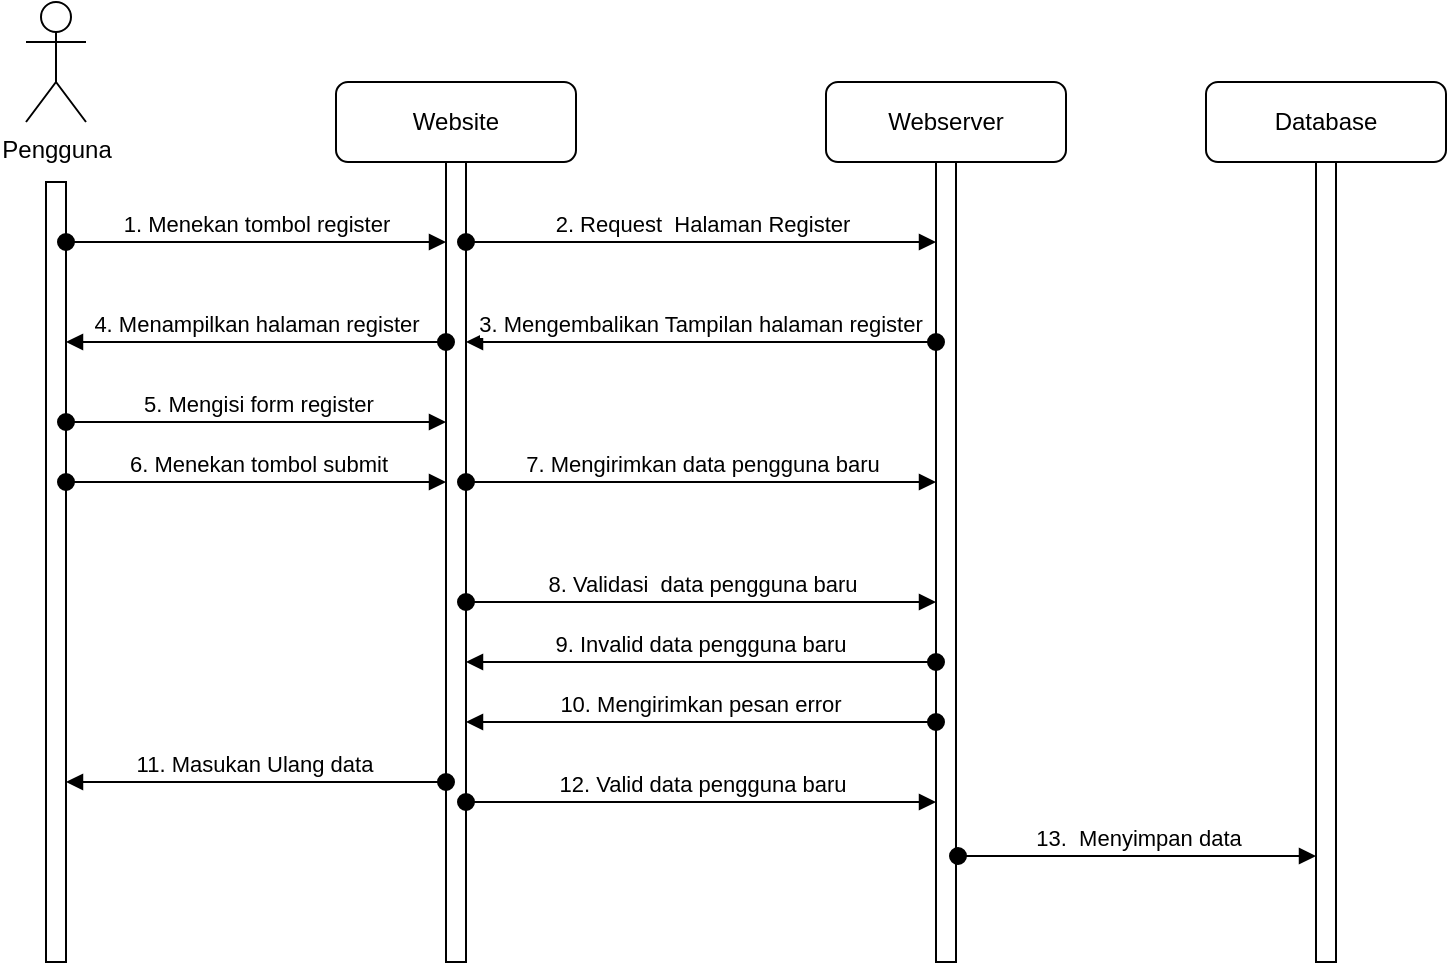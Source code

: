 <mxfile version="22.1.11" type="github" pages="10">
  <diagram name="Register" id="b1NcTZ1_CclIdPvHx7So">
    <mxGraphModel dx="1196" dy="577" grid="1" gridSize="10" guides="1" tooltips="1" connect="1" arrows="1" fold="1" page="1" pageScale="1" pageWidth="850" pageHeight="1100" math="0" shadow="0">
      <root>
        <mxCell id="0" />
        <mxCell id="1" parent="0" />
        <mxCell id="3C6dQTwxx4NC2AfY7YHN-1" value="Pengguna" style="shape=umlActor;verticalLabelPosition=bottom;verticalAlign=top;html=1;" parent="1" vertex="1">
          <mxGeometry x="40" y="120" width="30" height="60" as="geometry" />
        </mxCell>
        <mxCell id="3C6dQTwxx4NC2AfY7YHN-2" value="" style="html=1;points=[[0,0,0,0,5],[0,1,0,0,-5],[1,0,0,0,5],[1,1,0,0,-5]];perimeter=orthogonalPerimeter;outlineConnect=0;targetShapes=umlLifeline;portConstraint=eastwest;newEdgeStyle={&quot;curved&quot;:0,&quot;rounded&quot;:0};" parent="1" vertex="1">
          <mxGeometry x="50" y="210" width="10" height="390" as="geometry" />
        </mxCell>
        <mxCell id="3C6dQTwxx4NC2AfY7YHN-6" value="1. Menekan tombol register" style="html=1;verticalAlign=bottom;startArrow=oval;startFill=1;endArrow=block;startSize=8;curved=0;rounded=0;" parent="1" source="3C6dQTwxx4NC2AfY7YHN-2" edge="1">
          <mxGeometry width="60" relative="1" as="geometry">
            <mxPoint x="10" y="390" as="sourcePoint" />
            <mxPoint x="250" y="240" as="targetPoint" />
          </mxGeometry>
        </mxCell>
        <mxCell id="3C6dQTwxx4NC2AfY7YHN-7" value="" style="html=1;points=[[0,0,0,0,5],[0,1,0,0,-5],[1,0,0,0,5],[1,1,0,0,-5]];perimeter=orthogonalPerimeter;outlineConnect=0;targetShapes=umlLifeline;portConstraint=eastwest;newEdgeStyle={&quot;curved&quot;:0,&quot;rounded&quot;:0};" parent="1" vertex="1">
          <mxGeometry x="250" y="200" width="10" height="400" as="geometry" />
        </mxCell>
        <mxCell id="3C6dQTwxx4NC2AfY7YHN-8" value="Website" style="rounded=1;whiteSpace=wrap;html=1;" parent="1" vertex="1">
          <mxGeometry x="195" y="160" width="120" height="40" as="geometry" />
        </mxCell>
        <mxCell id="3C6dQTwxx4NC2AfY7YHN-9" value="Webserver" style="rounded=1;whiteSpace=wrap;html=1;" parent="1" vertex="1">
          <mxGeometry x="440" y="160" width="120" height="40" as="geometry" />
        </mxCell>
        <mxCell id="3C6dQTwxx4NC2AfY7YHN-10" value="" style="html=1;points=[[0,0,0,0,5],[0,1,0,0,-5],[1,0,0,0,5],[1,1,0,0,-5]];perimeter=orthogonalPerimeter;outlineConnect=0;targetShapes=umlLifeline;portConstraint=eastwest;newEdgeStyle={&quot;curved&quot;:0,&quot;rounded&quot;:0};" parent="1" vertex="1">
          <mxGeometry x="495" y="200" width="10" height="400" as="geometry" />
        </mxCell>
        <mxCell id="3C6dQTwxx4NC2AfY7YHN-11" value="2. Request&amp;nbsp; Halaman Register" style="html=1;verticalAlign=bottom;startArrow=oval;startFill=1;endArrow=block;startSize=8;curved=0;rounded=0;" parent="1" source="3C6dQTwxx4NC2AfY7YHN-7" target="3C6dQTwxx4NC2AfY7YHN-10" edge="1">
          <mxGeometry x="0.005" width="60" relative="1" as="geometry">
            <mxPoint x="260" y="260" as="sourcePoint" />
            <mxPoint x="440" y="270" as="targetPoint" />
            <Array as="points">
              <mxPoint x="350" y="240" />
            </Array>
            <mxPoint as="offset" />
          </mxGeometry>
        </mxCell>
        <mxCell id="3C6dQTwxx4NC2AfY7YHN-12" value="3. Mengembalikan Tampilan halaman register" style="html=1;verticalAlign=bottom;startArrow=oval;startFill=1;endArrow=block;startSize=8;curved=0;rounded=0;" parent="1" edge="1">
          <mxGeometry x="0.005" width="60" relative="1" as="geometry">
            <mxPoint x="495" y="290" as="sourcePoint" />
            <mxPoint x="260" y="290" as="targetPoint" />
            <Array as="points" />
            <mxPoint as="offset" />
          </mxGeometry>
        </mxCell>
        <mxCell id="3C6dQTwxx4NC2AfY7YHN-14" value="4. Menampilkan halaman register" style="html=1;verticalAlign=bottom;startArrow=oval;startFill=1;endArrow=block;startSize=8;curved=0;rounded=0;" parent="1" edge="1">
          <mxGeometry x="0.005" width="60" relative="1" as="geometry">
            <mxPoint x="250" y="290" as="sourcePoint" />
            <mxPoint x="60" y="290" as="targetPoint" />
            <Array as="points">
              <mxPoint x="170" y="290" />
            </Array>
            <mxPoint as="offset" />
          </mxGeometry>
        </mxCell>
        <mxCell id="3C6dQTwxx4NC2AfY7YHN-17" value="5. Mengisi form register" style="html=1;verticalAlign=bottom;startArrow=oval;startFill=1;endArrow=block;startSize=8;curved=0;rounded=0;" parent="1" edge="1">
          <mxGeometry x="0.005" width="60" relative="1" as="geometry">
            <mxPoint x="60" y="330" as="sourcePoint" />
            <mxPoint x="250" y="330" as="targetPoint" />
            <Array as="points">
              <mxPoint x="180" y="330" />
            </Array>
            <mxPoint as="offset" />
          </mxGeometry>
        </mxCell>
        <mxCell id="3C6dQTwxx4NC2AfY7YHN-18" value="6. Menekan tombol submit" style="html=1;verticalAlign=bottom;startArrow=oval;startFill=1;endArrow=block;startSize=8;curved=0;rounded=0;" parent="1" edge="1">
          <mxGeometry x="0.005" width="60" relative="1" as="geometry">
            <mxPoint x="60" y="360" as="sourcePoint" />
            <mxPoint x="250" y="360" as="targetPoint" />
            <Array as="points">
              <mxPoint x="180" y="360" />
            </Array>
            <mxPoint as="offset" />
          </mxGeometry>
        </mxCell>
        <mxCell id="3C6dQTwxx4NC2AfY7YHN-19" value="7. Mengirimkan data pengguna baru" style="html=1;verticalAlign=bottom;startArrow=oval;startFill=1;endArrow=block;startSize=8;curved=0;rounded=0;" parent="1" edge="1">
          <mxGeometry x="0.004" width="60" relative="1" as="geometry">
            <mxPoint x="260" y="360" as="sourcePoint" />
            <mxPoint x="495" y="360" as="targetPoint" />
            <Array as="points">
              <mxPoint x="380" y="360" />
            </Array>
            <mxPoint as="offset" />
          </mxGeometry>
        </mxCell>
        <mxCell id="3C6dQTwxx4NC2AfY7YHN-22" value="&lt;br&gt;" style="edgeLabel;html=1;align=center;verticalAlign=middle;resizable=0;points=[];" parent="3C6dQTwxx4NC2AfY7YHN-19" vertex="1" connectable="0">
          <mxGeometry x="-0.462" y="-3" relative="1" as="geometry">
            <mxPoint as="offset" />
          </mxGeometry>
        </mxCell>
        <mxCell id="3C6dQTwxx4NC2AfY7YHN-25" value="&lt;br&gt;" style="edgeLabel;html=1;align=center;verticalAlign=middle;resizable=0;points=[];" parent="3C6dQTwxx4NC2AfY7YHN-19" vertex="1" connectable="0">
          <mxGeometry x="-0.462" relative="1" as="geometry">
            <mxPoint as="offset" />
          </mxGeometry>
        </mxCell>
        <mxCell id="3C6dQTwxx4NC2AfY7YHN-23" value="8. Validasi&amp;nbsp; data pengguna baru" style="html=1;verticalAlign=bottom;startArrow=oval;startFill=1;endArrow=block;startSize=8;curved=0;rounded=0;" parent="1" edge="1">
          <mxGeometry x="0.004" width="60" relative="1" as="geometry">
            <mxPoint x="260" y="420" as="sourcePoint" />
            <mxPoint x="495" y="420" as="targetPoint" />
            <Array as="points">
              <mxPoint x="390" y="420" />
            </Array>
            <mxPoint as="offset" />
          </mxGeometry>
        </mxCell>
        <mxCell id="3C6dQTwxx4NC2AfY7YHN-26" value="9. Invalid data pengguna baru" style="html=1;verticalAlign=bottom;startArrow=oval;startFill=1;endArrow=block;startSize=8;curved=0;rounded=0;" parent="1" edge="1">
          <mxGeometry x="0.004" width="60" relative="1" as="geometry">
            <mxPoint x="495" y="450" as="sourcePoint" />
            <mxPoint x="260" y="450" as="targetPoint" />
            <Array as="points">
              <mxPoint x="420" y="450" />
            </Array>
            <mxPoint as="offset" />
          </mxGeometry>
        </mxCell>
        <mxCell id="3C6dQTwxx4NC2AfY7YHN-27" value="11. Masukan Ulang data" style="html=1;verticalAlign=bottom;startArrow=oval;startFill=1;endArrow=block;startSize=8;curved=0;rounded=0;" parent="1" edge="1">
          <mxGeometry x="0.008" width="60" relative="1" as="geometry">
            <mxPoint x="250" y="510" as="sourcePoint" />
            <mxPoint x="60" y="510" as="targetPoint" />
            <Array as="points">
              <mxPoint x="170" y="510" />
            </Array>
            <mxPoint as="offset" />
          </mxGeometry>
        </mxCell>
        <mxCell id="3C6dQTwxx4NC2AfY7YHN-29" value="10. Mengirimkan pesan error" style="html=1;verticalAlign=bottom;startArrow=oval;startFill=1;endArrow=block;startSize=8;curved=0;rounded=0;" parent="1" edge="1">
          <mxGeometry x="0.004" width="60" relative="1" as="geometry">
            <mxPoint x="495" y="480" as="sourcePoint" />
            <mxPoint x="260" y="480" as="targetPoint" />
            <Array as="points">
              <mxPoint x="420" y="480" />
            </Array>
            <mxPoint as="offset" />
          </mxGeometry>
        </mxCell>
        <mxCell id="3C6dQTwxx4NC2AfY7YHN-31" value="Database" style="rounded=1;whiteSpace=wrap;html=1;" parent="1" vertex="1">
          <mxGeometry x="630" y="160" width="120" height="40" as="geometry" />
        </mxCell>
        <mxCell id="3C6dQTwxx4NC2AfY7YHN-32" value="" style="html=1;points=[[0,0,0,0,5],[0,1,0,0,-5],[1,0,0,0,5],[1,1,0,0,-5]];perimeter=orthogonalPerimeter;outlineConnect=0;targetShapes=umlLifeline;portConstraint=eastwest;newEdgeStyle={&quot;curved&quot;:0,&quot;rounded&quot;:0};" parent="1" vertex="1">
          <mxGeometry x="685" y="200" width="10" height="400" as="geometry" />
        </mxCell>
        <mxCell id="3C6dQTwxx4NC2AfY7YHN-33" value="12. Valid data pengguna baru" style="html=1;verticalAlign=bottom;startArrow=oval;startFill=1;endArrow=block;startSize=8;curved=0;rounded=0;" parent="1" edge="1">
          <mxGeometry x="0.004" width="60" relative="1" as="geometry">
            <mxPoint x="260" y="520" as="sourcePoint" />
            <mxPoint x="495" y="520" as="targetPoint" />
            <Array as="points">
              <mxPoint x="330" y="520" />
              <mxPoint x="380" y="520" />
            </Array>
            <mxPoint as="offset" />
          </mxGeometry>
        </mxCell>
        <mxCell id="3C6dQTwxx4NC2AfY7YHN-34" value="13.&amp;nbsp; Menyimpan data" style="html=1;verticalAlign=bottom;startArrow=oval;startFill=1;endArrow=block;startSize=8;curved=0;rounded=0;" parent="1" edge="1">
          <mxGeometry x="0.004" width="60" relative="1" as="geometry">
            <mxPoint x="506" y="547" as="sourcePoint" />
            <mxPoint x="685" y="547" as="targetPoint" />
            <Array as="points">
              <mxPoint x="626" y="547" />
            </Array>
            <mxPoint as="offset" />
          </mxGeometry>
        </mxCell>
      </root>
    </mxGraphModel>
  </diagram>
  <diagram id="NR5i5D0fxKP6dUn32Tti" name="Login">
    <mxGraphModel dx="1196" dy="577" grid="1" gridSize="10" guides="1" tooltips="1" connect="1" arrows="1" fold="1" page="1" pageScale="1" pageWidth="850" pageHeight="1100" math="0" shadow="0">
      <root>
        <mxCell id="0" />
        <mxCell id="1" parent="0" />
        <mxCell id="NbWw7TSEXqCvoxtFwxxw-1" value="Pengguna" style="shape=umlActor;verticalLabelPosition=bottom;verticalAlign=top;html=1;" parent="1" vertex="1">
          <mxGeometry x="40" y="120" width="30" height="60" as="geometry" />
        </mxCell>
        <mxCell id="NbWw7TSEXqCvoxtFwxxw-2" value="" style="html=1;points=[[0,0,0,0,5],[0,1,0,0,-5],[1,0,0,0,5],[1,1,0,0,-5]];perimeter=orthogonalPerimeter;outlineConnect=0;targetShapes=umlLifeline;portConstraint=eastwest;newEdgeStyle={&quot;curved&quot;:0,&quot;rounded&quot;:0};" parent="1" vertex="1">
          <mxGeometry x="50" y="210" width="10" height="390" as="geometry" />
        </mxCell>
        <mxCell id="NbWw7TSEXqCvoxtFwxxw-3" value="1. Menekan tombol login" style="html=1;verticalAlign=bottom;startArrow=oval;startFill=1;endArrow=block;startSize=8;curved=0;rounded=0;" parent="1" source="NbWw7TSEXqCvoxtFwxxw-2" edge="1">
          <mxGeometry width="60" relative="1" as="geometry">
            <mxPoint x="10" y="390" as="sourcePoint" />
            <mxPoint x="250" y="240" as="targetPoint" />
          </mxGeometry>
        </mxCell>
        <mxCell id="NbWw7TSEXqCvoxtFwxxw-4" value="" style="html=1;points=[[0,0,0,0,5],[0,1,0,0,-5],[1,0,0,0,5],[1,1,0,0,-5]];perimeter=orthogonalPerimeter;outlineConnect=0;targetShapes=umlLifeline;portConstraint=eastwest;newEdgeStyle={&quot;curved&quot;:0,&quot;rounded&quot;:0};" parent="1" vertex="1">
          <mxGeometry x="250" y="200" width="10" height="400" as="geometry" />
        </mxCell>
        <mxCell id="NbWw7TSEXqCvoxtFwxxw-5" value="Website" style="rounded=1;whiteSpace=wrap;html=1;" parent="1" vertex="1">
          <mxGeometry x="195" y="160" width="120" height="40" as="geometry" />
        </mxCell>
        <mxCell id="NbWw7TSEXqCvoxtFwxxw-6" value="Webserver" style="rounded=1;whiteSpace=wrap;html=1;" parent="1" vertex="1">
          <mxGeometry x="440" y="160" width="120" height="40" as="geometry" />
        </mxCell>
        <mxCell id="NbWw7TSEXqCvoxtFwxxw-7" value="" style="html=1;points=[[0,0,0,0,5],[0,1,0,0,-5],[1,0,0,0,5],[1,1,0,0,-5]];perimeter=orthogonalPerimeter;outlineConnect=0;targetShapes=umlLifeline;portConstraint=eastwest;newEdgeStyle={&quot;curved&quot;:0,&quot;rounded&quot;:0};" parent="1" vertex="1">
          <mxGeometry x="495" y="200" width="10" height="400" as="geometry" />
        </mxCell>
        <mxCell id="NbWw7TSEXqCvoxtFwxxw-8" value="2. Request&amp;nbsp; Halaman Login" style="html=1;verticalAlign=bottom;startArrow=oval;startFill=1;endArrow=block;startSize=8;curved=0;rounded=0;" parent="1" source="NbWw7TSEXqCvoxtFwxxw-4" target="NbWw7TSEXqCvoxtFwxxw-7" edge="1">
          <mxGeometry x="0.004" width="60" relative="1" as="geometry">
            <mxPoint x="260" y="260" as="sourcePoint" />
            <mxPoint x="440" y="270" as="targetPoint" />
            <Array as="points">
              <mxPoint x="350" y="240" />
            </Array>
            <mxPoint as="offset" />
          </mxGeometry>
        </mxCell>
        <mxCell id="NbWw7TSEXqCvoxtFwxxw-9" value="3. Mengembalikan Tampilan halaman Login" style="html=1;verticalAlign=bottom;startArrow=oval;startFill=1;endArrow=block;startSize=8;curved=0;rounded=0;" parent="1" edge="1">
          <mxGeometry x="0.004" width="60" relative="1" as="geometry">
            <mxPoint x="495" y="290" as="sourcePoint" />
            <mxPoint x="260" y="290" as="targetPoint" />
            <Array as="points" />
            <mxPoint as="offset" />
          </mxGeometry>
        </mxCell>
        <mxCell id="NbWw7TSEXqCvoxtFwxxw-10" value="4. Menampilkan halaman Login" style="html=1;verticalAlign=bottom;startArrow=oval;startFill=1;endArrow=block;startSize=8;curved=0;rounded=0;" parent="1" source="NbWw7TSEXqCvoxtFwxxw-4" target="NbWw7TSEXqCvoxtFwxxw-2" edge="1">
          <mxGeometry x="0.011" width="60" relative="1" as="geometry">
            <mxPoint x="250" y="310" as="sourcePoint" />
            <mxPoint x="70" y="310" as="targetPoint" />
            <Array as="points">
              <mxPoint x="170" y="330" />
            </Array>
            <mxPoint as="offset" />
          </mxGeometry>
        </mxCell>
        <mxCell id="NbWw7TSEXqCvoxtFwxxw-11" value="5. Mengisi form login" style="html=1;verticalAlign=bottom;startArrow=oval;startFill=1;endArrow=block;startSize=8;curved=0;rounded=0;" parent="1" source="NbWw7TSEXqCvoxtFwxxw-2" target="NbWw7TSEXqCvoxtFwxxw-4" edge="1">
          <mxGeometry x="0.005" width="60" relative="1" as="geometry">
            <mxPoint x="260" y="340" as="sourcePoint" />
            <mxPoint x="140" y="390" as="targetPoint" />
            <Array as="points">
              <mxPoint x="180" y="360" />
            </Array>
            <mxPoint as="offset" />
          </mxGeometry>
        </mxCell>
        <mxCell id="NbWw7TSEXqCvoxtFwxxw-12" value="6. Menekan tombol submit" style="html=1;verticalAlign=bottom;startArrow=oval;startFill=1;endArrow=block;startSize=8;curved=0;rounded=0;" parent="1" edge="1">
          <mxGeometry x="0.005" width="60" relative="1" as="geometry">
            <mxPoint x="60" y="390" as="sourcePoint" />
            <mxPoint x="250" y="390" as="targetPoint" />
            <Array as="points">
              <mxPoint x="180" y="390" />
            </Array>
            <mxPoint as="offset" />
          </mxGeometry>
        </mxCell>
        <mxCell id="NbWw7TSEXqCvoxtFwxxw-13" value="7. Mengirimkan kredensial user" style="html=1;verticalAlign=bottom;startArrow=oval;startFill=1;endArrow=block;startSize=8;curved=0;rounded=0;" parent="1" target="NbWw7TSEXqCvoxtFwxxw-7" edge="1">
          <mxGeometry x="0.004" width="60" relative="1" as="geometry">
            <mxPoint x="260" y="390" as="sourcePoint" />
            <mxPoint x="450" y="390" as="targetPoint" />
            <Array as="points">
              <mxPoint x="380" y="390" />
            </Array>
            <mxPoint as="offset" />
          </mxGeometry>
        </mxCell>
        <mxCell id="NbWw7TSEXqCvoxtFwxxw-14" value="&lt;br&gt;" style="edgeLabel;html=1;align=center;verticalAlign=middle;resizable=0;points=[];" parent="NbWw7TSEXqCvoxtFwxxw-13" vertex="1" connectable="0">
          <mxGeometry x="-0.462" y="-3" relative="1" as="geometry">
            <mxPoint as="offset" />
          </mxGeometry>
        </mxCell>
        <mxCell id="NbWw7TSEXqCvoxtFwxxw-15" value="&lt;br&gt;" style="edgeLabel;html=1;align=center;verticalAlign=middle;resizable=0;points=[];" parent="NbWw7TSEXqCvoxtFwxxw-13" vertex="1" connectable="0">
          <mxGeometry x="-0.462" relative="1" as="geometry">
            <mxPoint as="offset" />
          </mxGeometry>
        </mxCell>
        <mxCell id="NbWw7TSEXqCvoxtFwxxw-17" value="10. Data pengguna kosong" style="html=1;verticalAlign=bottom;startArrow=oval;startFill=1;endArrow=block;startSize=8;curved=0;rounded=0;" parent="1" edge="1">
          <mxGeometry x="0.004" width="60" relative="1" as="geometry">
            <mxPoint x="495" y="480" as="sourcePoint" />
            <mxPoint x="260" y="480" as="targetPoint" />
            <Array as="points">
              <mxPoint x="420" y="480" />
            </Array>
            <mxPoint as="offset" />
          </mxGeometry>
        </mxCell>
        <mxCell id="NbWw7TSEXqCvoxtFwxxw-18" value="11. Masukan Ulang data" style="html=1;verticalAlign=bottom;startArrow=oval;startFill=1;endArrow=block;startSize=8;curved=0;rounded=0;" parent="1" edge="1">
          <mxGeometry x="0.008" width="60" relative="1" as="geometry">
            <mxPoint x="250" y="540" as="sourcePoint" />
            <mxPoint x="60" y="540" as="targetPoint" />
            <Array as="points">
              <mxPoint x="170" y="540" />
            </Array>
            <mxPoint as="offset" />
          </mxGeometry>
        </mxCell>
        <mxCell id="NbWw7TSEXqCvoxtFwxxw-19" value="10. Mengirimkan pesan error" style="html=1;verticalAlign=bottom;startArrow=oval;startFill=1;endArrow=block;startSize=8;curved=0;rounded=0;" parent="1" edge="1">
          <mxGeometry x="0.004" width="60" relative="1" as="geometry">
            <mxPoint x="495" y="510" as="sourcePoint" />
            <mxPoint x="260" y="510" as="targetPoint" />
            <Array as="points">
              <mxPoint x="420" y="510" />
            </Array>
            <mxPoint as="offset" />
          </mxGeometry>
        </mxCell>
        <mxCell id="NbWw7TSEXqCvoxtFwxxw-20" value="Database" style="rounded=1;whiteSpace=wrap;html=1;" parent="1" vertex="1">
          <mxGeometry x="630" y="160" width="120" height="40" as="geometry" />
        </mxCell>
        <mxCell id="NbWw7TSEXqCvoxtFwxxw-21" value="" style="html=1;points=[[0,0,0,0,5],[0,1,0,0,-5],[1,0,0,0,5],[1,1,0,0,-5]];perimeter=orthogonalPerimeter;outlineConnect=0;targetShapes=umlLifeline;portConstraint=eastwest;newEdgeStyle={&quot;curved&quot;:0,&quot;rounded&quot;:0};" parent="1" vertex="1">
          <mxGeometry x="685" y="200" width="10" height="400" as="geometry" />
        </mxCell>
        <mxCell id="NbWw7TSEXqCvoxtFwxxw-22" value="12. Data pengguna ada" style="html=1;verticalAlign=bottom;startArrow=oval;startFill=1;endArrow=block;startSize=8;curved=0;rounded=0;" parent="1" source="NbWw7TSEXqCvoxtFwxxw-4" target="NbWw7TSEXqCvoxtFwxxw-7" edge="1">
          <mxGeometry x="0.004" width="60" relative="1" as="geometry">
            <mxPoint x="320" y="570" as="sourcePoint" />
            <mxPoint x="410" y="580" as="targetPoint" />
            <Array as="points">
              <mxPoint x="330" y="550" />
              <mxPoint x="380" y="550" />
            </Array>
            <mxPoint as="offset" />
          </mxGeometry>
        </mxCell>
        <mxCell id="NbWw7TSEXqCvoxtFwxxw-24" value="8. Memeriksa user di database" style="html=1;verticalAlign=bottom;startArrow=oval;startFill=1;endArrow=block;startSize=8;curved=0;rounded=0;" parent="1" edge="1">
          <mxGeometry x="0.004" width="60" relative="1" as="geometry">
            <mxPoint x="260" y="420" as="sourcePoint" />
            <mxPoint x="495" y="420" as="targetPoint" />
            <Array as="points">
              <mxPoint x="380" y="420" />
            </Array>
            <mxPoint as="offset" />
          </mxGeometry>
        </mxCell>
        <mxCell id="NbWw7TSEXqCvoxtFwxxw-25" value="&lt;br&gt;" style="edgeLabel;html=1;align=center;verticalAlign=middle;resizable=0;points=[];" parent="NbWw7TSEXqCvoxtFwxxw-24" vertex="1" connectable="0">
          <mxGeometry x="-0.462" y="-3" relative="1" as="geometry">
            <mxPoint as="offset" />
          </mxGeometry>
        </mxCell>
        <mxCell id="NbWw7TSEXqCvoxtFwxxw-26" value="&lt;br&gt;" style="edgeLabel;html=1;align=center;verticalAlign=middle;resizable=0;points=[];" parent="NbWw7TSEXqCvoxtFwxxw-24" vertex="1" connectable="0">
          <mxGeometry x="-0.462" relative="1" as="geometry">
            <mxPoint as="offset" />
          </mxGeometry>
        </mxCell>
        <mxCell id="NbWw7TSEXqCvoxtFwxxw-27" value="9. mengambil data user" style="html=1;verticalAlign=bottom;startArrow=oval;startFill=1;endArrow=block;startSize=8;curved=0;rounded=0;" parent="1" source="NbWw7TSEXqCvoxtFwxxw-21" target="NbWw7TSEXqCvoxtFwxxw-7" edge="1">
          <mxGeometry x="0.004" width="60" relative="1" as="geometry">
            <mxPoint x="695" y="446" as="sourcePoint" />
            <mxPoint x="460" y="446" as="targetPoint" />
            <Array as="points">
              <mxPoint x="620" y="446" />
            </Array>
            <mxPoint as="offset" />
          </mxGeometry>
        </mxCell>
        <mxCell id="NbWw7TSEXqCvoxtFwxxw-32" value="12. Menambuat sesi logni untuk user" style="html=1;verticalAlign=bottom;startArrow=oval;startFill=1;endArrow=block;startSize=8;curved=0;rounded=0;" parent="1" edge="1">
          <mxGeometry x="0.004" width="60" relative="1" as="geometry">
            <mxPoint x="260" y="580" as="sourcePoint" />
            <mxPoint x="495" y="580" as="targetPoint" />
            <Array as="points">
              <mxPoint x="330" y="580" />
              <mxPoint x="380" y="580" />
            </Array>
            <mxPoint as="offset" />
          </mxGeometry>
        </mxCell>
      </root>
    </mxGraphModel>
  </diagram>
  <diagram id="TtpFwJs_ak_18OsZ2q9E" name="Add Word By User">
    <mxGraphModel dx="2046" dy="577" grid="1" gridSize="10" guides="1" tooltips="1" connect="1" arrows="1" fold="1" page="1" pageScale="1" pageWidth="850" pageHeight="1100" math="0" shadow="0">
      <root>
        <mxCell id="0" />
        <mxCell id="1" parent="0" />
        <mxCell id="2CuYV79ly14Wgk4LOwbP-1" value="Pengguna" style="shape=umlActor;verticalLabelPosition=bottom;verticalAlign=top;html=1;" parent="1" vertex="1">
          <mxGeometry x="-10" y="120" width="30" height="60" as="geometry" />
        </mxCell>
        <mxCell id="2CuYV79ly14Wgk4LOwbP-2" value="" style="html=1;points=[[0,0,0,0,5],[0,1,0,0,-5],[1,0,0,0,5],[1,1,0,0,-5]];perimeter=orthogonalPerimeter;outlineConnect=0;targetShapes=umlLifeline;portConstraint=eastwest;newEdgeStyle={&quot;curved&quot;:0,&quot;rounded&quot;:0};" parent="1" vertex="1">
          <mxGeometry y="210" width="10" height="430" as="geometry" />
        </mxCell>
        <mxCell id="2CuYV79ly14Wgk4LOwbP-3" value="1. Menekan ikon tambah&amp;nbsp;" style="html=1;verticalAlign=bottom;startArrow=oval;startFill=1;endArrow=block;startSize=8;curved=0;rounded=0;" parent="1" source="2CuYV79ly14Wgk4LOwbP-2" edge="1">
          <mxGeometry width="60" relative="1" as="geometry">
            <mxPoint x="10" y="390" as="sourcePoint" />
            <mxPoint x="250" y="240" as="targetPoint" />
          </mxGeometry>
        </mxCell>
        <mxCell id="2CuYV79ly14Wgk4LOwbP-4" value="" style="html=1;points=[[0,0,0,0,5],[0,1,0,0,-5],[1,0,0,0,5],[1,1,0,0,-5]];perimeter=orthogonalPerimeter;outlineConnect=0;targetShapes=umlLifeline;portConstraint=eastwest;newEdgeStyle={&quot;curved&quot;:0,&quot;rounded&quot;:0};" parent="1" vertex="1">
          <mxGeometry x="250" y="200" width="10" height="440" as="geometry" />
        </mxCell>
        <mxCell id="2CuYV79ly14Wgk4LOwbP-5" value="Website" style="rounded=1;whiteSpace=wrap;html=1;" parent="1" vertex="1">
          <mxGeometry x="195" y="160" width="120" height="40" as="geometry" />
        </mxCell>
        <mxCell id="2CuYV79ly14Wgk4LOwbP-6" value="Webserver" style="rounded=1;whiteSpace=wrap;html=1;" parent="1" vertex="1">
          <mxGeometry x="440" y="160" width="120" height="40" as="geometry" />
        </mxCell>
        <mxCell id="2CuYV79ly14Wgk4LOwbP-7" value="" style="html=1;points=[[0,0,0,0,5],[0,1,0,0,-5],[1,0,0,0,5],[1,1,0,0,-5]];perimeter=orthogonalPerimeter;outlineConnect=0;targetShapes=umlLifeline;portConstraint=eastwest;newEdgeStyle={&quot;curved&quot;:0,&quot;rounded&quot;:0};" parent="1" vertex="1">
          <mxGeometry x="495" y="200" width="10" height="440" as="geometry" />
        </mxCell>
        <mxCell id="2CuYV79ly14Wgk4LOwbP-8" value="2. Request&amp;nbsp; Halaman tambah data" style="html=1;verticalAlign=bottom;startArrow=oval;startFill=1;endArrow=block;startSize=8;curved=0;rounded=0;" parent="1" source="2CuYV79ly14Wgk4LOwbP-4" target="2CuYV79ly14Wgk4LOwbP-7" edge="1">
          <mxGeometry x="0.004" width="60" relative="1" as="geometry">
            <mxPoint x="260" y="260" as="sourcePoint" />
            <mxPoint x="440" y="270" as="targetPoint" />
            <Array as="points">
              <mxPoint x="350" y="240" />
            </Array>
            <mxPoint as="offset" />
          </mxGeometry>
        </mxCell>
        <mxCell id="2CuYV79ly14Wgk4LOwbP-9" value="3. Mengembalikan Tampilan halaman tambah data" style="html=1;verticalAlign=bottom;startArrow=oval;startFill=1;endArrow=block;startSize=8;curved=0;rounded=0;" parent="1" edge="1">
          <mxGeometry x="0.004" width="60" relative="1" as="geometry">
            <mxPoint x="495" y="290" as="sourcePoint" />
            <mxPoint x="260" y="290" as="targetPoint" />
            <Array as="points" />
            <mxPoint as="offset" />
          </mxGeometry>
        </mxCell>
        <mxCell id="2CuYV79ly14Wgk4LOwbP-10" value="4. Menampilkan halaman tambah data" style="html=1;verticalAlign=bottom;startArrow=oval;startFill=1;endArrow=block;startSize=8;curved=0;rounded=0;" parent="1" source="2CuYV79ly14Wgk4LOwbP-4" target="2CuYV79ly14Wgk4LOwbP-2" edge="1">
          <mxGeometry x="0.011" width="60" relative="1" as="geometry">
            <mxPoint x="250" y="310" as="sourcePoint" />
            <mxPoint x="70" y="310" as="targetPoint" />
            <Array as="points">
              <mxPoint x="170" y="330" />
            </Array>
            <mxPoint as="offset" />
          </mxGeometry>
        </mxCell>
        <mxCell id="2CuYV79ly14Wgk4LOwbP-11" value="5. Mengisi form tambah data" style="html=1;verticalAlign=bottom;startArrow=oval;startFill=1;endArrow=block;startSize=8;curved=0;rounded=0;" parent="1" source="2CuYV79ly14Wgk4LOwbP-2" target="2CuYV79ly14Wgk4LOwbP-4" edge="1">
          <mxGeometry x="0.008" width="60" relative="1" as="geometry">
            <mxPoint x="260" y="340" as="sourcePoint" />
            <mxPoint x="140" y="390" as="targetPoint" />
            <Array as="points">
              <mxPoint x="180" y="360" />
            </Array>
            <mxPoint as="offset" />
          </mxGeometry>
        </mxCell>
        <mxCell id="2CuYV79ly14Wgk4LOwbP-12" value="6. Menekan tombol submit" style="html=1;verticalAlign=bottom;startArrow=oval;startFill=1;endArrow=block;startSize=8;curved=0;rounded=0;" parent="1" source="2CuYV79ly14Wgk4LOwbP-2" edge="1">
          <mxGeometry x="0.005" width="60" relative="1" as="geometry">
            <mxPoint x="60" y="390" as="sourcePoint" />
            <mxPoint x="250" y="390" as="targetPoint" />
            <Array as="points">
              <mxPoint x="180" y="390" />
            </Array>
            <mxPoint as="offset" />
          </mxGeometry>
        </mxCell>
        <mxCell id="2CuYV79ly14Wgk4LOwbP-13" value="7. Mengirimkan data kata baru" style="html=1;verticalAlign=bottom;startArrow=oval;startFill=1;endArrow=block;startSize=8;curved=0;rounded=0;" parent="1" target="2CuYV79ly14Wgk4LOwbP-7" edge="1">
          <mxGeometry x="0.004" width="60" relative="1" as="geometry">
            <mxPoint x="260" y="390" as="sourcePoint" />
            <mxPoint x="450" y="390" as="targetPoint" />
            <Array as="points">
              <mxPoint x="380" y="390" />
            </Array>
            <mxPoint as="offset" />
          </mxGeometry>
        </mxCell>
        <mxCell id="2CuYV79ly14Wgk4LOwbP-14" value="&lt;br&gt;" style="edgeLabel;html=1;align=center;verticalAlign=middle;resizable=0;points=[];" parent="2CuYV79ly14Wgk4LOwbP-13" vertex="1" connectable="0">
          <mxGeometry x="-0.462" y="-3" relative="1" as="geometry">
            <mxPoint as="offset" />
          </mxGeometry>
        </mxCell>
        <mxCell id="2CuYV79ly14Wgk4LOwbP-15" value="&lt;br&gt;" style="edgeLabel;html=1;align=center;verticalAlign=middle;resizable=0;points=[];" parent="2CuYV79ly14Wgk4LOwbP-13" vertex="1" connectable="0">
          <mxGeometry x="-0.462" relative="1" as="geometry">
            <mxPoint as="offset" />
          </mxGeometry>
        </mxCell>
        <mxCell id="2CuYV79ly14Wgk4LOwbP-16" value="10. Data invalid" style="html=1;verticalAlign=bottom;startArrow=oval;startFill=1;endArrow=block;startSize=8;curved=0;rounded=0;" parent="1" edge="1">
          <mxGeometry x="0.004" width="60" relative="1" as="geometry">
            <mxPoint x="495" y="460" as="sourcePoint" />
            <mxPoint x="260" y="460" as="targetPoint" />
            <Array as="points" />
            <mxPoint as="offset" />
          </mxGeometry>
        </mxCell>
        <mxCell id="2CuYV79ly14Wgk4LOwbP-17" value="12. Masukan Ulang data" style="html=1;verticalAlign=bottom;startArrow=oval;startFill=1;endArrow=block;startSize=8;curved=0;rounded=0;" parent="1" target="2CuYV79ly14Wgk4LOwbP-2" edge="1">
          <mxGeometry x="0.008" width="60" relative="1" as="geometry">
            <mxPoint x="250" y="540" as="sourcePoint" />
            <mxPoint x="60" y="540" as="targetPoint" />
            <Array as="points">
              <mxPoint x="170" y="540" />
            </Array>
            <mxPoint as="offset" />
          </mxGeometry>
        </mxCell>
        <mxCell id="2CuYV79ly14Wgk4LOwbP-18" value="10. Mengirimkan pesan error" style="html=1;verticalAlign=bottom;startArrow=oval;startFill=1;endArrow=block;startSize=8;curved=0;rounded=0;" parent="1" edge="1">
          <mxGeometry x="0.004" width="60" relative="1" as="geometry">
            <mxPoint x="495" y="500" as="sourcePoint" />
            <mxPoint x="260" y="500" as="targetPoint" />
            <Array as="points">
              <mxPoint x="420" y="500" />
            </Array>
            <mxPoint as="offset" />
          </mxGeometry>
        </mxCell>
        <mxCell id="2CuYV79ly14Wgk4LOwbP-19" value="Database" style="rounded=1;whiteSpace=wrap;html=1;" parent="1" vertex="1">
          <mxGeometry x="870" y="160" width="120" height="40" as="geometry" />
        </mxCell>
        <mxCell id="2CuYV79ly14Wgk4LOwbP-20" value="" style="html=1;points=[[0,0,0,0,5],[0,1,0,0,-5],[1,0,0,0,5],[1,1,0,0,-5]];perimeter=orthogonalPerimeter;outlineConnect=0;targetShapes=umlLifeline;portConstraint=eastwest;newEdgeStyle={&quot;curved&quot;:0,&quot;rounded&quot;:0};" parent="1" vertex="1">
          <mxGeometry x="926" y="200" width="10" height="440" as="geometry" />
        </mxCell>
        <mxCell id="2CuYV79ly14Wgk4LOwbP-21" value="11. Data valid" style="html=1;verticalAlign=bottom;startArrow=oval;startFill=1;endArrow=block;startSize=8;curved=0;rounded=0;" parent="1" edge="1">
          <mxGeometry x="0.004" width="60" relative="1" as="geometry">
            <mxPoint x="260" y="540" as="sourcePoint" />
            <mxPoint x="495" y="540" as="targetPoint" />
            <Array as="points">
              <mxPoint x="330" y="540" />
              <mxPoint x="380" y="540" />
            </Array>
            <mxPoint as="offset" />
          </mxGeometry>
        </mxCell>
        <mxCell id="2CuYV79ly14Wgk4LOwbP-22" value="8. Mevalidasi data&amp;nbsp;" style="html=1;verticalAlign=bottom;startArrow=oval;startFill=1;endArrow=block;startSize=8;curved=0;rounded=0;" parent="1" edge="1">
          <mxGeometry x="0.004" width="60" relative="1" as="geometry">
            <mxPoint x="260" y="420" as="sourcePoint" />
            <mxPoint x="495" y="420" as="targetPoint" />
            <Array as="points" />
            <mxPoint as="offset" />
          </mxGeometry>
        </mxCell>
        <mxCell id="2CuYV79ly14Wgk4LOwbP-23" value="&lt;br&gt;" style="edgeLabel;html=1;align=center;verticalAlign=middle;resizable=0;points=[];" parent="2CuYV79ly14Wgk4LOwbP-22" vertex="1" connectable="0">
          <mxGeometry x="-0.462" y="-3" relative="1" as="geometry">
            <mxPoint as="offset" />
          </mxGeometry>
        </mxCell>
        <mxCell id="2CuYV79ly14Wgk4LOwbP-24" value="&lt;br&gt;" style="edgeLabel;html=1;align=center;verticalAlign=middle;resizable=0;points=[];" parent="2CuYV79ly14Wgk4LOwbP-22" vertex="1" connectable="0">
          <mxGeometry x="-0.462" relative="1" as="geometry">
            <mxPoint as="offset" />
          </mxGeometry>
        </mxCell>
        <mxCell id="2CuYV79ly14Wgk4LOwbP-26" value="13. Vefikasi oleh admin" style="html=1;verticalAlign=bottom;startArrow=oval;startFill=1;endArrow=block;startSize=8;curved=0;rounded=0;" parent="1" source="2CuYV79ly14Wgk4LOwbP-7" target="xSr4F21SpB1Mzyq2nXEz-3" edge="1">
          <mxGeometry x="0.004" width="60" relative="1" as="geometry">
            <mxPoint x="510" y="580" as="sourcePoint" />
            <mxPoint x="730" y="580" as="targetPoint" />
            <Array as="points">
              <mxPoint x="577" y="580" />
              <mxPoint x="627" y="580" />
            </Array>
            <mxPoint as="offset" />
          </mxGeometry>
        </mxCell>
        <mxCell id="xSr4F21SpB1Mzyq2nXEz-2" value="Admin" style="rounded=1;whiteSpace=wrap;html=1;" parent="1" vertex="1">
          <mxGeometry x="640" y="160" width="120" height="40" as="geometry" />
        </mxCell>
        <mxCell id="xSr4F21SpB1Mzyq2nXEz-3" value="" style="html=1;points=[[0,0,0,0,5],[0,1,0,0,-5],[1,0,0,0,5],[1,1,0,0,-5]];perimeter=orthogonalPerimeter;outlineConnect=0;targetShapes=umlLifeline;portConstraint=eastwest;newEdgeStyle={&quot;curved&quot;:0,&quot;rounded&quot;:0};" parent="1" vertex="1">
          <mxGeometry x="696" y="200" width="10" height="440" as="geometry" />
        </mxCell>
        <mxCell id="xSr4F21SpB1Mzyq2nXEz-4" value="14. Menyimpan data" style="html=1;verticalAlign=bottom;startArrow=oval;startFill=1;endArrow=block;startSize=8;curved=0;rounded=0;" parent="1" edge="1">
          <mxGeometry x="0.004" width="60" relative="1" as="geometry">
            <mxPoint x="706" y="580" as="sourcePoint" />
            <mxPoint x="926" y="580" as="targetPoint" />
            <Array as="points">
              <mxPoint x="778" y="580" />
            </Array>
            <mxPoint as="offset" />
          </mxGeometry>
        </mxCell>
      </root>
    </mxGraphModel>
  </diagram>
  <diagram name="Add Word By Admin" id="sAn0L3gpIrvRuOIYAPe8">
    <mxGraphModel dx="2046" dy="577" grid="1" gridSize="10" guides="1" tooltips="1" connect="1" arrows="1" fold="1" page="1" pageScale="1" pageWidth="850" pageHeight="1100" math="0" shadow="0">
      <root>
        <mxCell id="uCMkWhYyZQ9K7gSbmB76-0" />
        <mxCell id="uCMkWhYyZQ9K7gSbmB76-1" parent="uCMkWhYyZQ9K7gSbmB76-0" />
        <mxCell id="uCMkWhYyZQ9K7gSbmB76-2" value="Admin" style="shape=umlActor;verticalLabelPosition=bottom;verticalAlign=top;html=1;" vertex="1" parent="uCMkWhYyZQ9K7gSbmB76-1">
          <mxGeometry x="-80" y="120" width="30" height="60" as="geometry" />
        </mxCell>
        <mxCell id="uCMkWhYyZQ9K7gSbmB76-3" value="" style="html=1;points=[[0,0,0,0,5],[0,1,0,0,-5],[1,0,0,0,5],[1,1,0,0,-5]];perimeter=orthogonalPerimeter;outlineConnect=0;targetShapes=umlLifeline;portConstraint=eastwest;newEdgeStyle={&quot;curved&quot;:0,&quot;rounded&quot;:0};" vertex="1" parent="uCMkWhYyZQ9K7gSbmB76-1">
          <mxGeometry x="-70" y="210" width="10" height="430" as="geometry" />
        </mxCell>
        <mxCell id="uCMkWhYyZQ9K7gSbmB76-4" value="1. Masuk ke menu manajemen Kata" style="html=1;verticalAlign=bottom;startArrow=oval;startFill=1;endArrow=block;startSize=8;curved=0;rounded=0;" edge="1" parent="uCMkWhYyZQ9K7gSbmB76-1" source="uCMkWhYyZQ9K7gSbmB76-3">
          <mxGeometry width="60" relative="1" as="geometry">
            <mxPoint x="10" y="390" as="sourcePoint" />
            <mxPoint x="250" y="240" as="targetPoint" />
          </mxGeometry>
        </mxCell>
        <mxCell id="uCMkWhYyZQ9K7gSbmB76-5" value="" style="html=1;points=[[0,0,0,0,5],[0,1,0,0,-5],[1,0,0,0,5],[1,1,0,0,-5]];perimeter=orthogonalPerimeter;outlineConnect=0;targetShapes=umlLifeline;portConstraint=eastwest;newEdgeStyle={&quot;curved&quot;:0,&quot;rounded&quot;:0};" vertex="1" parent="uCMkWhYyZQ9K7gSbmB76-1">
          <mxGeometry x="250" y="200" width="10" height="440" as="geometry" />
        </mxCell>
        <mxCell id="uCMkWhYyZQ9K7gSbmB76-6" value="Website" style="rounded=1;whiteSpace=wrap;html=1;" vertex="1" parent="uCMkWhYyZQ9K7gSbmB76-1">
          <mxGeometry x="195" y="160" width="120" height="40" as="geometry" />
        </mxCell>
        <mxCell id="uCMkWhYyZQ9K7gSbmB76-7" value="Webserver" style="rounded=1;whiteSpace=wrap;html=1;" vertex="1" parent="uCMkWhYyZQ9K7gSbmB76-1">
          <mxGeometry x="485" y="160" width="120" height="40" as="geometry" />
        </mxCell>
        <mxCell id="uCMkWhYyZQ9K7gSbmB76-8" value="" style="html=1;points=[[0,0,0,0,5],[0,1,0,0,-5],[1,0,0,0,5],[1,1,0,0,-5]];perimeter=orthogonalPerimeter;outlineConnect=0;targetShapes=umlLifeline;portConstraint=eastwest;newEdgeStyle={&quot;curved&quot;:0,&quot;rounded&quot;:0};" vertex="1" parent="uCMkWhYyZQ9K7gSbmB76-1">
          <mxGeometry x="540" y="200" width="10" height="445" as="geometry" />
        </mxCell>
        <mxCell id="uCMkWhYyZQ9K7gSbmB76-9" value="2. Request&amp;nbsp; Halaman manajemen kata" style="html=1;verticalAlign=bottom;startArrow=oval;startFill=1;endArrow=block;startSize=8;curved=0;rounded=0;" edge="1" parent="uCMkWhYyZQ9K7gSbmB76-1" source="uCMkWhYyZQ9K7gSbmB76-5" target="uCMkWhYyZQ9K7gSbmB76-8">
          <mxGeometry x="0.004" width="60" relative="1" as="geometry">
            <mxPoint x="260" y="260" as="sourcePoint" />
            <mxPoint x="440" y="270" as="targetPoint" />
            <Array as="points">
              <mxPoint x="350" y="240" />
            </Array>
            <mxPoint as="offset" />
          </mxGeometry>
        </mxCell>
        <mxCell id="uCMkWhYyZQ9K7gSbmB76-10" value="3. Mengembalikan tampilan halaman manajemen kata" style="html=1;verticalAlign=bottom;startArrow=oval;startFill=1;endArrow=block;startSize=8;curved=0;rounded=0;" edge="1" parent="uCMkWhYyZQ9K7gSbmB76-1" source="uCMkWhYyZQ9K7gSbmB76-8">
          <mxGeometry x="0.004" width="60" relative="1" as="geometry">
            <mxPoint x="495" y="290" as="sourcePoint" />
            <mxPoint x="260" y="290" as="targetPoint" />
            <Array as="points" />
            <mxPoint as="offset" />
          </mxGeometry>
        </mxCell>
        <mxCell id="uCMkWhYyZQ9K7gSbmB76-11" value="4. Menampilkan halaman manajemen kata" style="html=1;verticalAlign=bottom;startArrow=oval;startFill=1;endArrow=block;startSize=8;curved=0;rounded=0;" edge="1" parent="uCMkWhYyZQ9K7gSbmB76-1" source="uCMkWhYyZQ9K7gSbmB76-5" target="uCMkWhYyZQ9K7gSbmB76-3">
          <mxGeometry x="0.011" width="60" relative="1" as="geometry">
            <mxPoint x="250" y="310" as="sourcePoint" />
            <mxPoint x="70" y="310" as="targetPoint" />
            <Array as="points">
              <mxPoint x="170" y="330" />
            </Array>
            <mxPoint as="offset" />
          </mxGeometry>
        </mxCell>
        <mxCell id="uCMkWhYyZQ9K7gSbmB76-12" value="5. Menekan tombol tambah kata" style="html=1;verticalAlign=bottom;startArrow=oval;startFill=1;endArrow=block;startSize=8;curved=0;rounded=0;" edge="1" parent="uCMkWhYyZQ9K7gSbmB76-1" source="uCMkWhYyZQ9K7gSbmB76-3" target="uCMkWhYyZQ9K7gSbmB76-5">
          <mxGeometry x="0.008" width="60" relative="1" as="geometry">
            <mxPoint x="260" y="340" as="sourcePoint" />
            <mxPoint x="140" y="390" as="targetPoint" />
            <Array as="points">
              <mxPoint x="180" y="360" />
            </Array>
            <mxPoint as="offset" />
          </mxGeometry>
        </mxCell>
        <mxCell id="uCMkWhYyZQ9K7gSbmB76-13" value="6. Menampilkan modal tambah kata" style="html=1;verticalAlign=bottom;startArrow=oval;startFill=1;endArrow=block;startSize=8;curved=0;rounded=0;" edge="1" parent="uCMkWhYyZQ9K7gSbmB76-1" source="uCMkWhYyZQ9K7gSbmB76-5" target="uCMkWhYyZQ9K7gSbmB76-3">
          <mxGeometry x="0.005" width="60" relative="1" as="geometry">
            <mxPoint x="60" y="390" as="sourcePoint" />
            <mxPoint x="50" y="440" as="targetPoint" />
            <Array as="points">
              <mxPoint x="180" y="390" />
            </Array>
            <mxPoint as="offset" />
          </mxGeometry>
        </mxCell>
        <mxCell id="uCMkWhYyZQ9K7gSbmB76-14" value="9. Mengirimkan data kata baru" style="html=1;verticalAlign=bottom;startArrow=oval;startFill=1;endArrow=block;startSize=8;curved=0;rounded=0;" edge="1" parent="uCMkWhYyZQ9K7gSbmB76-1">
          <mxGeometry x="0.007" width="60" relative="1" as="geometry">
            <mxPoint x="260" y="450" as="sourcePoint" />
            <mxPoint x="540" y="450" as="targetPoint" />
            <Array as="points">
              <mxPoint x="380" y="450" />
            </Array>
            <mxPoint as="offset" />
          </mxGeometry>
        </mxCell>
        <mxCell id="uCMkWhYyZQ9K7gSbmB76-15" value="&lt;br&gt;" style="edgeLabel;html=1;align=center;verticalAlign=middle;resizable=0;points=[];" vertex="1" connectable="0" parent="uCMkWhYyZQ9K7gSbmB76-14">
          <mxGeometry x="-0.462" y="-3" relative="1" as="geometry">
            <mxPoint as="offset" />
          </mxGeometry>
        </mxCell>
        <mxCell id="uCMkWhYyZQ9K7gSbmB76-16" value="&lt;br&gt;" style="edgeLabel;html=1;align=center;verticalAlign=middle;resizable=0;points=[];" vertex="1" connectable="0" parent="uCMkWhYyZQ9K7gSbmB76-14">
          <mxGeometry x="-0.462" relative="1" as="geometry">
            <mxPoint as="offset" />
          </mxGeometry>
        </mxCell>
        <mxCell id="uCMkWhYyZQ9K7gSbmB76-17" value="11. Data invalid" style="html=1;verticalAlign=bottom;startArrow=oval;startFill=1;endArrow=block;startSize=8;curved=0;rounded=0;exitX=0;exitY=0.58;exitDx=0;exitDy=0;exitPerimeter=0;" edge="1" parent="uCMkWhYyZQ9K7gSbmB76-1">
          <mxGeometry x="0.004" width="60" relative="1" as="geometry">
            <mxPoint x="540" y="520.2" as="sourcePoint" />
            <mxPoint x="260" y="520" as="targetPoint" />
            <Array as="points" />
            <mxPoint as="offset" />
          </mxGeometry>
        </mxCell>
        <mxCell id="uCMkWhYyZQ9K7gSbmB76-18" value="13. Masukan Ulang data" style="html=1;verticalAlign=bottom;startArrow=oval;startFill=1;endArrow=block;startSize=8;curved=0;rounded=0;" edge="1" parent="uCMkWhYyZQ9K7gSbmB76-1" target="uCMkWhYyZQ9K7gSbmB76-3">
          <mxGeometry x="0.008" width="60" relative="1" as="geometry">
            <mxPoint x="250" y="540" as="sourcePoint" />
            <mxPoint x="60" y="540" as="targetPoint" />
            <Array as="points">
              <mxPoint x="170" y="540" />
            </Array>
            <mxPoint as="offset" />
          </mxGeometry>
        </mxCell>
        <mxCell id="uCMkWhYyZQ9K7gSbmB76-19" value="12. Mengirimkan pesan error" style="html=1;verticalAlign=bottom;startArrow=oval;startFill=1;endArrow=block;startSize=8;curved=0;rounded=0;" edge="1" parent="uCMkWhYyZQ9K7gSbmB76-1">
          <mxGeometry x="0.004" width="60" relative="1" as="geometry">
            <mxPoint x="540" y="560" as="sourcePoint" />
            <mxPoint x="260" y="560" as="targetPoint" />
            <Array as="points">
              <mxPoint x="420" y="560" />
            </Array>
            <mxPoint as="offset" />
          </mxGeometry>
        </mxCell>
        <mxCell id="uCMkWhYyZQ9K7gSbmB76-20" value="Database" style="rounded=1;whiteSpace=wrap;html=1;" vertex="1" parent="uCMkWhYyZQ9K7gSbmB76-1">
          <mxGeometry x="745" y="150" width="120" height="40" as="geometry" />
        </mxCell>
        <mxCell id="uCMkWhYyZQ9K7gSbmB76-21" value="" style="html=1;points=[[0,0,0,0,5],[0,1,0,0,-5],[1,0,0,0,5],[1,1,0,0,-5]];perimeter=orthogonalPerimeter;outlineConnect=0;targetShapes=umlLifeline;portConstraint=eastwest;newEdgeStyle={&quot;curved&quot;:0,&quot;rounded&quot;:0};" vertex="1" parent="uCMkWhYyZQ9K7gSbmB76-1">
          <mxGeometry x="801" y="190" width="10" height="440" as="geometry" />
        </mxCell>
        <mxCell id="uCMkWhYyZQ9K7gSbmB76-22" value="14. Data valid" style="html=1;verticalAlign=bottom;startArrow=oval;startFill=1;endArrow=block;startSize=8;curved=0;rounded=0;" edge="1" parent="uCMkWhYyZQ9K7gSbmB76-1">
          <mxGeometry x="0.004" width="60" relative="1" as="geometry">
            <mxPoint x="260" y="600" as="sourcePoint" />
            <mxPoint x="540" y="600" as="targetPoint" />
            <Array as="points">
              <mxPoint x="330" y="600" />
              <mxPoint x="380" y="600" />
            </Array>
            <mxPoint as="offset" />
          </mxGeometry>
        </mxCell>
        <mxCell id="uCMkWhYyZQ9K7gSbmB76-23" value="10. Mevalidasi data&amp;nbsp;" style="html=1;verticalAlign=bottom;startArrow=oval;startFill=1;endArrow=block;startSize=8;curved=0;rounded=0;" edge="1" parent="uCMkWhYyZQ9K7gSbmB76-1">
          <mxGeometry x="0.004" width="60" relative="1" as="geometry">
            <mxPoint x="260" y="480" as="sourcePoint" />
            <mxPoint x="540" y="480" as="targetPoint" />
            <Array as="points" />
            <mxPoint as="offset" />
          </mxGeometry>
        </mxCell>
        <mxCell id="uCMkWhYyZQ9K7gSbmB76-24" value="&lt;br&gt;" style="edgeLabel;html=1;align=center;verticalAlign=middle;resizable=0;points=[];" vertex="1" connectable="0" parent="uCMkWhYyZQ9K7gSbmB76-23">
          <mxGeometry x="-0.462" y="-3" relative="1" as="geometry">
            <mxPoint as="offset" />
          </mxGeometry>
        </mxCell>
        <mxCell id="uCMkWhYyZQ9K7gSbmB76-25" value="&lt;br&gt;" style="edgeLabel;html=1;align=center;verticalAlign=middle;resizable=0;points=[];" vertex="1" connectable="0" parent="uCMkWhYyZQ9K7gSbmB76-23">
          <mxGeometry x="-0.462" relative="1" as="geometry">
            <mxPoint as="offset" />
          </mxGeometry>
        </mxCell>
        <mxCell id="uCMkWhYyZQ9K7gSbmB76-29" value="15. Menyimpan data" style="html=1;verticalAlign=bottom;startArrow=oval;startFill=1;endArrow=block;startSize=8;curved=0;rounded=0;" edge="1" parent="uCMkWhYyZQ9K7gSbmB76-1">
          <mxGeometry x="0.004" width="60" relative="1" as="geometry">
            <mxPoint x="550" y="600" as="sourcePoint" />
            <mxPoint x="801" y="600" as="targetPoint" />
            <Array as="points">
              <mxPoint x="653" y="600" />
            </Array>
            <mxPoint as="offset" />
          </mxGeometry>
        </mxCell>
        <mxCell id="i7RW8MrDDM2RaaN6y6Mj-1" value="7. Mengisikan form tambah kata" style="html=1;verticalAlign=bottom;startArrow=oval;startFill=1;endArrow=block;startSize=8;curved=0;rounded=0;" edge="1" parent="uCMkWhYyZQ9K7gSbmB76-1" source="uCMkWhYyZQ9K7gSbmB76-3" target="uCMkWhYyZQ9K7gSbmB76-5">
          <mxGeometry x="0.005" width="60" relative="1" as="geometry">
            <mxPoint x="250" y="419.5" as="sourcePoint" />
            <mxPoint x="-60" y="419.5" as="targetPoint" />
            <Array as="points">
              <mxPoint x="180" y="419.5" />
            </Array>
            <mxPoint as="offset" />
          </mxGeometry>
        </mxCell>
        <mxCell id="i7RW8MrDDM2RaaN6y6Mj-4" value="8. Menekan tombol submit" style="html=1;verticalAlign=bottom;startArrow=oval;startFill=1;endArrow=block;startSize=8;curved=0;rounded=0;" edge="1" parent="uCMkWhYyZQ9K7gSbmB76-1" source="uCMkWhYyZQ9K7gSbmB76-3" target="uCMkWhYyZQ9K7gSbmB76-5">
          <mxGeometry x="0.008" width="60" relative="1" as="geometry">
            <mxPoint x="-50" y="450" as="sourcePoint" />
            <mxPoint x="260" y="450" as="targetPoint" />
            <Array as="points">
              <mxPoint x="190" y="450" />
            </Array>
            <mxPoint as="offset" />
          </mxGeometry>
        </mxCell>
      </root>
    </mxGraphModel>
  </diagram>
  <diagram name="Edit Word" id="yJWu3jG3QdkWeQZdM5pY">
    <mxGraphModel dx="2046" dy="577" grid="1" gridSize="10" guides="1" tooltips="1" connect="1" arrows="1" fold="1" page="1" pageScale="1" pageWidth="850" pageHeight="1100" math="0" shadow="0">
      <root>
        <mxCell id="tpK56EkpiwuATlGrz4jF-0" />
        <mxCell id="tpK56EkpiwuATlGrz4jF-1" parent="tpK56EkpiwuATlGrz4jF-0" />
        <mxCell id="tpK56EkpiwuATlGrz4jF-2" value="Admin" style="shape=umlActor;verticalLabelPosition=bottom;verticalAlign=top;html=1;" vertex="1" parent="tpK56EkpiwuATlGrz4jF-1">
          <mxGeometry x="-80" y="120" width="30" height="60" as="geometry" />
        </mxCell>
        <mxCell id="tpK56EkpiwuATlGrz4jF-3" value="" style="html=1;points=[[0,0,0,0,5],[0,1,0,0,-5],[1,0,0,0,5],[1,1,0,0,-5]];perimeter=orthogonalPerimeter;outlineConnect=0;targetShapes=umlLifeline;portConstraint=eastwest;newEdgeStyle={&quot;curved&quot;:0,&quot;rounded&quot;:0};" vertex="1" parent="tpK56EkpiwuATlGrz4jF-1">
          <mxGeometry x="-70" y="210" width="10" height="590" as="geometry" />
        </mxCell>
        <mxCell id="tpK56EkpiwuATlGrz4jF-4" value="1. Masuk ke menu manajemen Kata" style="html=1;verticalAlign=bottom;startArrow=oval;startFill=1;endArrow=block;startSize=8;curved=0;rounded=0;" edge="1" parent="tpK56EkpiwuATlGrz4jF-1" source="tpK56EkpiwuATlGrz4jF-3">
          <mxGeometry width="60" relative="1" as="geometry">
            <mxPoint x="10" y="390" as="sourcePoint" />
            <mxPoint x="250" y="240" as="targetPoint" />
          </mxGeometry>
        </mxCell>
        <mxCell id="tpK56EkpiwuATlGrz4jF-5" value="" style="html=1;points=[[0,0,0,0,5],[0,1,0,0,-5],[1,0,0,0,5],[1,1,0,0,-5]];perimeter=orthogonalPerimeter;outlineConnect=0;targetShapes=umlLifeline;portConstraint=eastwest;newEdgeStyle={&quot;curved&quot;:0,&quot;rounded&quot;:0};" vertex="1" parent="tpK56EkpiwuATlGrz4jF-1">
          <mxGeometry x="250" y="200" width="10" height="600" as="geometry" />
        </mxCell>
        <mxCell id="tpK56EkpiwuATlGrz4jF-6" value="Website" style="rounded=1;whiteSpace=wrap;html=1;" vertex="1" parent="tpK56EkpiwuATlGrz4jF-1">
          <mxGeometry x="195" y="160" width="120" height="40" as="geometry" />
        </mxCell>
        <mxCell id="tpK56EkpiwuATlGrz4jF-7" value="Webserver" style="rounded=1;whiteSpace=wrap;html=1;" vertex="1" parent="tpK56EkpiwuATlGrz4jF-1">
          <mxGeometry x="485" y="160" width="120" height="40" as="geometry" />
        </mxCell>
        <mxCell id="tpK56EkpiwuATlGrz4jF-8" value="" style="html=1;points=[[0,0,0,0,5],[0,1,0,0,-5],[1,0,0,0,5],[1,1,0,0,-5]];perimeter=orthogonalPerimeter;outlineConnect=0;targetShapes=umlLifeline;portConstraint=eastwest;newEdgeStyle={&quot;curved&quot;:0,&quot;rounded&quot;:0};" vertex="1" parent="tpK56EkpiwuATlGrz4jF-1">
          <mxGeometry x="540" y="200" width="10" height="600" as="geometry" />
        </mxCell>
        <mxCell id="tpK56EkpiwuATlGrz4jF-9" value="2. Request&amp;nbsp; Halaman manajemen kata" style="html=1;verticalAlign=bottom;startArrow=oval;startFill=1;endArrow=block;startSize=8;curved=0;rounded=0;" edge="1" parent="tpK56EkpiwuATlGrz4jF-1" source="tpK56EkpiwuATlGrz4jF-5" target="tpK56EkpiwuATlGrz4jF-8">
          <mxGeometry x="0.004" width="60" relative="1" as="geometry">
            <mxPoint x="260" y="260" as="sourcePoint" />
            <mxPoint x="440" y="270" as="targetPoint" />
            <Array as="points">
              <mxPoint x="350" y="240" />
            </Array>
            <mxPoint as="offset" />
          </mxGeometry>
        </mxCell>
        <mxCell id="tpK56EkpiwuATlGrz4jF-10" value="3. Mengembalikan tampilan halaman manajemen kata" style="html=1;verticalAlign=bottom;startArrow=oval;startFill=1;endArrow=block;startSize=8;curved=0;rounded=0;" edge="1" parent="tpK56EkpiwuATlGrz4jF-1" source="tpK56EkpiwuATlGrz4jF-8">
          <mxGeometry x="0.004" width="60" relative="1" as="geometry">
            <mxPoint x="495" y="290" as="sourcePoint" />
            <mxPoint x="260" y="290" as="targetPoint" />
            <Array as="points" />
            <mxPoint as="offset" />
          </mxGeometry>
        </mxCell>
        <mxCell id="tpK56EkpiwuATlGrz4jF-11" value="4. Menampilkan halaman manajemen kata" style="html=1;verticalAlign=bottom;startArrow=oval;startFill=1;endArrow=block;startSize=8;curved=0;rounded=0;" edge="1" parent="tpK56EkpiwuATlGrz4jF-1" source="tpK56EkpiwuATlGrz4jF-5" target="tpK56EkpiwuATlGrz4jF-3">
          <mxGeometry x="0.011" width="60" relative="1" as="geometry">
            <mxPoint x="250" y="310" as="sourcePoint" />
            <mxPoint x="70" y="310" as="targetPoint" />
            <Array as="points">
              <mxPoint x="170" y="330" />
            </Array>
            <mxPoint as="offset" />
          </mxGeometry>
        </mxCell>
        <mxCell id="tpK56EkpiwuATlGrz4jF-12" value="5. Menekan tombol edit kata" style="html=1;verticalAlign=bottom;startArrow=oval;startFill=1;endArrow=block;startSize=8;curved=0;rounded=0;" edge="1" parent="tpK56EkpiwuATlGrz4jF-1" source="tpK56EkpiwuATlGrz4jF-3" target="tpK56EkpiwuATlGrz4jF-5">
          <mxGeometry x="0.008" width="60" relative="1" as="geometry">
            <mxPoint x="260" y="340" as="sourcePoint" />
            <mxPoint x="140" y="390" as="targetPoint" />
            <Array as="points">
              <mxPoint x="180" y="360" />
            </Array>
            <mxPoint as="offset" />
          </mxGeometry>
        </mxCell>
        <mxCell id="tpK56EkpiwuATlGrz4jF-13" value="14. Menampilkan modal edit kata" style="html=1;verticalAlign=bottom;startArrow=oval;startFill=1;endArrow=block;startSize=8;curved=0;rounded=0;" edge="1" parent="tpK56EkpiwuATlGrz4jF-1">
          <mxGeometry x="0.005" width="60" relative="1" as="geometry">
            <mxPoint x="250" y="560" as="sourcePoint" />
            <mxPoint x="-60" y="560" as="targetPoint" />
            <Array as="points">
              <mxPoint x="180" y="560" />
            </Array>
            <mxPoint as="offset" />
          </mxGeometry>
        </mxCell>
        <mxCell id="tpK56EkpiwuATlGrz4jF-17" value="10. Data kosong" style="html=1;verticalAlign=bottom;startArrow=oval;startFill=1;endArrow=block;startSize=8;curved=0;rounded=0;exitX=0;exitY=0.58;exitDx=0;exitDy=0;exitPerimeter=0;" edge="1" parent="tpK56EkpiwuATlGrz4jF-1">
          <mxGeometry x="0.004" width="60" relative="1" as="geometry">
            <mxPoint x="540" y="440.2" as="sourcePoint" />
            <mxPoint x="260" y="440" as="targetPoint" />
            <Array as="points" />
            <mxPoint as="offset" />
          </mxGeometry>
        </mxCell>
        <mxCell id="tpK56EkpiwuATlGrz4jF-18" value="21. Masukan Ulang data" style="html=1;verticalAlign=bottom;startArrow=oval;startFill=1;endArrow=block;startSize=8;curved=0;rounded=0;" edge="1" parent="tpK56EkpiwuATlGrz4jF-1">
          <mxGeometry x="0.008" width="60" relative="1" as="geometry">
            <mxPoint x="250" y="730" as="sourcePoint" />
            <mxPoint x="-60" y="730" as="targetPoint" />
            <Array as="points">
              <mxPoint x="170" y="730" />
            </Array>
            <mxPoint as="offset" />
          </mxGeometry>
        </mxCell>
        <mxCell id="tpK56EkpiwuATlGrz4jF-20" value="Database" style="rounded=1;whiteSpace=wrap;html=1;" vertex="1" parent="tpK56EkpiwuATlGrz4jF-1">
          <mxGeometry x="745" y="150" width="120" height="40" as="geometry" />
        </mxCell>
        <mxCell id="tpK56EkpiwuATlGrz4jF-21" value="" style="html=1;points=[[0,0,0,0,5],[0,1,0,0,-5],[1,0,0,0,5],[1,1,0,0,-5]];perimeter=orthogonalPerimeter;outlineConnect=0;targetShapes=umlLifeline;portConstraint=eastwest;newEdgeStyle={&quot;curved&quot;:0,&quot;rounded&quot;:0};" vertex="1" parent="tpK56EkpiwuATlGrz4jF-1">
          <mxGeometry x="801" y="190" width="10" height="610" as="geometry" />
        </mxCell>
        <mxCell id="tpK56EkpiwuATlGrz4jF-22" value="12. Data ada" style="html=1;verticalAlign=bottom;startArrow=oval;startFill=1;endArrow=block;startSize=8;curved=0;rounded=0;" edge="1" parent="tpK56EkpiwuATlGrz4jF-1">
          <mxGeometry x="0.004" width="60" relative="1" as="geometry">
            <mxPoint x="260" y="520" as="sourcePoint" />
            <mxPoint x="540" y="520" as="targetPoint" />
            <Array as="points">
              <mxPoint x="330" y="520" />
              <mxPoint x="380" y="520" />
            </Array>
            <mxPoint as="offset" />
          </mxGeometry>
        </mxCell>
        <mxCell id="tpK56EkpiwuATlGrz4jF-23" value="9. Memeriksa data&amp;nbsp;" style="html=1;verticalAlign=bottom;startArrow=oval;startFill=1;endArrow=block;startSize=8;curved=0;rounded=0;" edge="1" parent="tpK56EkpiwuATlGrz4jF-1">
          <mxGeometry x="0.004" width="60" relative="1" as="geometry">
            <mxPoint x="260" y="400" as="sourcePoint" />
            <mxPoint x="540" y="400" as="targetPoint" />
            <Array as="points" />
            <mxPoint as="offset" />
          </mxGeometry>
        </mxCell>
        <mxCell id="tpK56EkpiwuATlGrz4jF-24" value="&lt;br&gt;" style="edgeLabel;html=1;align=center;verticalAlign=middle;resizable=0;points=[];" vertex="1" connectable="0" parent="tpK56EkpiwuATlGrz4jF-23">
          <mxGeometry x="-0.462" y="-3" relative="1" as="geometry">
            <mxPoint as="offset" />
          </mxGeometry>
        </mxCell>
        <mxCell id="tpK56EkpiwuATlGrz4jF-25" value="&lt;br&gt;" style="edgeLabel;html=1;align=center;verticalAlign=middle;resizable=0;points=[];" vertex="1" connectable="0" parent="tpK56EkpiwuATlGrz4jF-23">
          <mxGeometry x="-0.462" relative="1" as="geometry">
            <mxPoint as="offset" />
          </mxGeometry>
        </mxCell>
        <mxCell id="tpK56EkpiwuATlGrz4jF-26" value="23. Memperbarui data" style="html=1;verticalAlign=bottom;startArrow=oval;startFill=1;endArrow=block;startSize=8;curved=0;rounded=0;" edge="1" parent="tpK56EkpiwuATlGrz4jF-1">
          <mxGeometry x="0.004" width="60" relative="1" as="geometry">
            <mxPoint x="550" y="770" as="sourcePoint" />
            <mxPoint x="801" y="770" as="targetPoint" />
            <Array as="points">
              <mxPoint x="653" y="770" />
            </Array>
            <mxPoint as="offset" />
          </mxGeometry>
        </mxCell>
        <mxCell id="tpK56EkpiwuATlGrz4jF-27" value="15. Mengedit form edit kata" style="html=1;verticalAlign=bottom;startArrow=oval;startFill=1;endArrow=block;startSize=8;curved=0;rounded=0;" edge="1" parent="tpK56EkpiwuATlGrz4jF-1">
          <mxGeometry x="0.005" width="60" relative="1" as="geometry">
            <mxPoint x="-60" y="589.5" as="sourcePoint" />
            <mxPoint x="250" y="589.5" as="targetPoint" />
            <Array as="points">
              <mxPoint x="180" y="589.5" />
            </Array>
            <mxPoint as="offset" />
          </mxGeometry>
        </mxCell>
        <mxCell id="tpK56EkpiwuATlGrz4jF-28" value="16. Menekan tombol submit" style="html=1;verticalAlign=bottom;startArrow=oval;startFill=1;endArrow=block;startSize=8;curved=0;rounded=0;" edge="1" parent="tpK56EkpiwuATlGrz4jF-1">
          <mxGeometry x="0.008" width="60" relative="1" as="geometry">
            <mxPoint x="-60" y="620" as="sourcePoint" />
            <mxPoint x="250" y="620" as="targetPoint" />
            <Array as="points">
              <mxPoint x="190" y="620" />
            </Array>
            <mxPoint as="offset" />
          </mxGeometry>
        </mxCell>
        <mxCell id="f8INlHfvo-4YQyXSHml_-0" value="6. Mengirimkan id data" style="html=1;verticalAlign=bottom;startArrow=oval;startFill=1;endArrow=block;startSize=8;curved=0;rounded=0;" edge="1" parent="tpK56EkpiwuATlGrz4jF-1" source="tpK56EkpiwuATlGrz4jF-5" target="tpK56EkpiwuATlGrz4jF-8">
          <mxGeometry x="0.008" width="60" relative="1" as="geometry">
            <mxPoint x="270" y="360" as="sourcePoint" />
            <mxPoint x="550" y="360" as="targetPoint" />
            <Array as="points">
              <mxPoint x="510" y="360" />
            </Array>
            <mxPoint as="offset" />
          </mxGeometry>
        </mxCell>
        <mxCell id="IwhyzACO5FsNkq2xpO2y-0" value="7. Mengambil data berdasarkan" style="html=1;verticalAlign=bottom;startArrow=oval;startFill=1;endArrow=block;startSize=8;curved=0;rounded=0;" edge="1" parent="tpK56EkpiwuATlGrz4jF-1">
          <mxGeometry x="0.004" width="60" relative="1" as="geometry">
            <mxPoint x="550" y="360" as="sourcePoint" />
            <mxPoint x="801" y="360" as="targetPoint" />
            <Array as="points" />
            <mxPoint as="offset" />
          </mxGeometry>
        </mxCell>
        <mxCell id="IwhyzACO5FsNkq2xpO2y-1" value="8. Mengembalikan data" style="html=1;verticalAlign=bottom;startArrow=oval;startFill=1;endArrow=block;startSize=8;curved=0;rounded=0;" edge="1" parent="tpK56EkpiwuATlGrz4jF-1">
          <mxGeometry x="0.004" width="60" relative="1" as="geometry">
            <mxPoint x="801" y="400" as="sourcePoint" />
            <mxPoint x="550" y="400" as="targetPoint" />
            <Array as="points">
              <mxPoint x="663" y="400" />
            </Array>
            <mxPoint as="offset" />
          </mxGeometry>
        </mxCell>
        <mxCell id="IwhyzACO5FsNkq2xpO2y-4" value="13. Mengirimkan data kata" style="html=1;verticalAlign=bottom;startArrow=oval;startFill=1;endArrow=block;startSize=8;curved=0;rounded=0;" edge="1" parent="tpK56EkpiwuATlGrz4jF-1">
          <mxGeometry x="-0.263" width="60" relative="1" as="geometry">
            <mxPoint x="540" y="560" as="sourcePoint" />
            <mxPoint x="260" y="560" as="targetPoint" />
            <Array as="points">
              <mxPoint x="340" y="560" />
              <mxPoint x="390" y="560" />
            </Array>
            <mxPoint as="offset" />
          </mxGeometry>
        </mxCell>
        <mxCell id="LIFFXO8loY5ss6otro6g-0" value="17. Mengirimkan data kata terbaru" style="html=1;verticalAlign=bottom;startArrow=oval;startFill=1;endArrow=block;startSize=8;curved=0;rounded=0;" edge="1" parent="tpK56EkpiwuATlGrz4jF-1">
          <mxGeometry x="0.007" width="60" relative="1" as="geometry">
            <mxPoint x="260" y="620" as="sourcePoint" />
            <mxPoint x="540" y="620" as="targetPoint" />
            <Array as="points">
              <mxPoint x="380" y="620" />
            </Array>
            <mxPoint as="offset" />
          </mxGeometry>
        </mxCell>
        <mxCell id="LIFFXO8loY5ss6otro6g-1" value="&lt;br&gt;" style="edgeLabel;html=1;align=center;verticalAlign=middle;resizable=0;points=[];" vertex="1" connectable="0" parent="LIFFXO8loY5ss6otro6g-0">
          <mxGeometry x="-0.462" y="-3" relative="1" as="geometry">
            <mxPoint as="offset" />
          </mxGeometry>
        </mxCell>
        <mxCell id="LIFFXO8loY5ss6otro6g-2" value="&lt;br&gt;" style="edgeLabel;html=1;align=center;verticalAlign=middle;resizable=0;points=[];" vertex="1" connectable="0" parent="LIFFXO8loY5ss6otro6g-0">
          <mxGeometry x="-0.462" relative="1" as="geometry">
            <mxPoint as="offset" />
          </mxGeometry>
        </mxCell>
        <mxCell id="LIFFXO8loY5ss6otro6g-3" value="19. Data invalid" style="html=1;verticalAlign=bottom;startArrow=oval;startFill=1;endArrow=block;startSize=8;curved=0;rounded=0;exitX=0;exitY=0.58;exitDx=0;exitDy=0;exitPerimeter=0;" edge="1" parent="tpK56EkpiwuATlGrz4jF-1">
          <mxGeometry x="0.004" width="60" relative="1" as="geometry">
            <mxPoint x="540" y="690.2" as="sourcePoint" />
            <mxPoint x="260" y="690" as="targetPoint" />
            <Array as="points" />
            <mxPoint as="offset" />
          </mxGeometry>
        </mxCell>
        <mxCell id="LIFFXO8loY5ss6otro6g-4" value="20. Mengirimkan pesan error" style="html=1;verticalAlign=bottom;startArrow=oval;startFill=1;endArrow=block;startSize=8;curved=0;rounded=0;" edge="1" parent="tpK56EkpiwuATlGrz4jF-1">
          <mxGeometry x="0.004" width="60" relative="1" as="geometry">
            <mxPoint x="540" y="730" as="sourcePoint" />
            <mxPoint x="260" y="730" as="targetPoint" />
            <Array as="points">
              <mxPoint x="420" y="730" />
            </Array>
            <mxPoint as="offset" />
          </mxGeometry>
        </mxCell>
        <mxCell id="LIFFXO8loY5ss6otro6g-5" value="22. Data valid" style="html=1;verticalAlign=bottom;startArrow=oval;startFill=1;endArrow=block;startSize=8;curved=0;rounded=0;" edge="1" parent="tpK56EkpiwuATlGrz4jF-1">
          <mxGeometry x="0.004" width="60" relative="1" as="geometry">
            <mxPoint x="260" y="770" as="sourcePoint" />
            <mxPoint x="540" y="770" as="targetPoint" />
            <Array as="points">
              <mxPoint x="330" y="770" />
              <mxPoint x="380" y="770" />
            </Array>
            <mxPoint as="offset" />
          </mxGeometry>
        </mxCell>
        <mxCell id="LIFFXO8loY5ss6otro6g-6" value="18. Mevalidasi data&amp;nbsp;" style="html=1;verticalAlign=bottom;startArrow=oval;startFill=1;endArrow=block;startSize=8;curved=0;rounded=0;" edge="1" parent="tpK56EkpiwuATlGrz4jF-1">
          <mxGeometry x="0.004" width="60" relative="1" as="geometry">
            <mxPoint x="260" y="650" as="sourcePoint" />
            <mxPoint x="540" y="650" as="targetPoint" />
            <Array as="points" />
            <mxPoint as="offset" />
          </mxGeometry>
        </mxCell>
        <mxCell id="LIFFXO8loY5ss6otro6g-7" value="&lt;br&gt;" style="edgeLabel;html=1;align=center;verticalAlign=middle;resizable=0;points=[];" vertex="1" connectable="0" parent="LIFFXO8loY5ss6otro6g-6">
          <mxGeometry x="-0.462" y="-3" relative="1" as="geometry">
            <mxPoint as="offset" />
          </mxGeometry>
        </mxCell>
        <mxCell id="LIFFXO8loY5ss6otro6g-8" value="&lt;br&gt;" style="edgeLabel;html=1;align=center;verticalAlign=middle;resizable=0;points=[];" vertex="1" connectable="0" parent="LIFFXO8loY5ss6otro6g-6">
          <mxGeometry x="-0.462" relative="1" as="geometry">
            <mxPoint as="offset" />
          </mxGeometry>
        </mxCell>
        <mxCell id="LIFFXO8loY5ss6otro6g-9" value="11. Menampilkan halaman manajemen kata" style="html=1;verticalAlign=bottom;startArrow=oval;startFill=1;endArrow=block;startSize=8;curved=0;rounded=0;" edge="1" parent="tpK56EkpiwuATlGrz4jF-1">
          <mxGeometry x="0.011" width="60" relative="1" as="geometry">
            <mxPoint x="250" y="440" as="sourcePoint" />
            <mxPoint x="-60" y="440" as="targetPoint" />
            <Array as="points">
              <mxPoint x="170" y="440" />
            </Array>
            <mxPoint as="offset" />
          </mxGeometry>
        </mxCell>
      </root>
    </mxGraphModel>
  </diagram>
  <diagram name="Delete Word" id="RU7GwIDYOj6OIUw67Fo0">
    <mxGraphModel dx="2046" dy="577" grid="1" gridSize="10" guides="1" tooltips="1" connect="1" arrows="1" fold="1" page="1" pageScale="1" pageWidth="850" pageHeight="1100" math="0" shadow="0">
      <root>
        <mxCell id="etRQ1evZd0fiuqTgPjwE-0" />
        <mxCell id="etRQ1evZd0fiuqTgPjwE-1" parent="etRQ1evZd0fiuqTgPjwE-0" />
        <mxCell id="etRQ1evZd0fiuqTgPjwE-2" value="Admin" style="shape=umlActor;verticalLabelPosition=bottom;verticalAlign=top;html=1;" vertex="1" parent="etRQ1evZd0fiuqTgPjwE-1">
          <mxGeometry x="-80" y="120" width="30" height="60" as="geometry" />
        </mxCell>
        <mxCell id="etRQ1evZd0fiuqTgPjwE-3" value="" style="html=1;points=[[0,0,0,0,5],[0,1,0,0,-5],[1,0,0,0,5],[1,1,0,0,-5]];perimeter=orthogonalPerimeter;outlineConnect=0;targetShapes=umlLifeline;portConstraint=eastwest;newEdgeStyle={&quot;curved&quot;:0,&quot;rounded&quot;:0};" vertex="1" parent="etRQ1evZd0fiuqTgPjwE-1">
          <mxGeometry x="-70" y="210" width="10" height="270" as="geometry" />
        </mxCell>
        <mxCell id="etRQ1evZd0fiuqTgPjwE-4" value="1. Masuk ke menu manajemen Kata" style="html=1;verticalAlign=bottom;startArrow=oval;startFill=1;endArrow=block;startSize=8;curved=0;rounded=0;" edge="1" parent="etRQ1evZd0fiuqTgPjwE-1" source="etRQ1evZd0fiuqTgPjwE-3">
          <mxGeometry width="60" relative="1" as="geometry">
            <mxPoint x="10" y="390" as="sourcePoint" />
            <mxPoint x="250" y="240" as="targetPoint" />
          </mxGeometry>
        </mxCell>
        <mxCell id="etRQ1evZd0fiuqTgPjwE-5" value="" style="html=1;points=[[0,0,0,0,5],[0,1,0,0,-5],[1,0,0,0,5],[1,1,0,0,-5]];perimeter=orthogonalPerimeter;outlineConnect=0;targetShapes=umlLifeline;portConstraint=eastwest;newEdgeStyle={&quot;curved&quot;:0,&quot;rounded&quot;:0};" vertex="1" parent="etRQ1evZd0fiuqTgPjwE-1">
          <mxGeometry x="250" y="200" width="10" height="280" as="geometry" />
        </mxCell>
        <mxCell id="etRQ1evZd0fiuqTgPjwE-6" value="Website" style="rounded=1;whiteSpace=wrap;html=1;" vertex="1" parent="etRQ1evZd0fiuqTgPjwE-1">
          <mxGeometry x="195" y="160" width="120" height="40" as="geometry" />
        </mxCell>
        <mxCell id="etRQ1evZd0fiuqTgPjwE-7" value="Webserver" style="rounded=1;whiteSpace=wrap;html=1;" vertex="1" parent="etRQ1evZd0fiuqTgPjwE-1">
          <mxGeometry x="486" y="160" width="120" height="40" as="geometry" />
        </mxCell>
        <mxCell id="etRQ1evZd0fiuqTgPjwE-8" value="" style="html=1;points=[[0,0,0,0,5],[0,1,0,0,-5],[1,0,0,0,5],[1,1,0,0,-5]];perimeter=orthogonalPerimeter;outlineConnect=0;targetShapes=umlLifeline;portConstraint=eastwest;newEdgeStyle={&quot;curved&quot;:0,&quot;rounded&quot;:0};" vertex="1" parent="etRQ1evZd0fiuqTgPjwE-1">
          <mxGeometry x="541" y="200" width="10" height="280" as="geometry" />
        </mxCell>
        <mxCell id="etRQ1evZd0fiuqTgPjwE-9" value="2. Request&amp;nbsp; Halaman manajemen kata" style="html=1;verticalAlign=bottom;startArrow=oval;startFill=1;endArrow=block;startSize=8;curved=0;rounded=0;" edge="1" parent="etRQ1evZd0fiuqTgPjwE-1" source="etRQ1evZd0fiuqTgPjwE-5" target="etRQ1evZd0fiuqTgPjwE-8">
          <mxGeometry x="0.004" width="60" relative="1" as="geometry">
            <mxPoint x="260" y="260" as="sourcePoint" />
            <mxPoint x="440" y="270" as="targetPoint" />
            <Array as="points">
              <mxPoint x="350" y="240" />
            </Array>
            <mxPoint as="offset" />
          </mxGeometry>
        </mxCell>
        <mxCell id="etRQ1evZd0fiuqTgPjwE-10" value="3. Mengembalikan tampilan halaman manajemen kata" style="html=1;verticalAlign=bottom;startArrow=oval;startFill=1;endArrow=block;startSize=8;curved=0;rounded=0;" edge="1" parent="etRQ1evZd0fiuqTgPjwE-1">
          <mxGeometry x="0.004" width="60" relative="1" as="geometry">
            <mxPoint x="540" y="280" as="sourcePoint" />
            <mxPoint x="260" y="280" as="targetPoint" />
            <Array as="points" />
            <mxPoint as="offset" />
          </mxGeometry>
        </mxCell>
        <mxCell id="etRQ1evZd0fiuqTgPjwE-11" value="4. Menampilkan halaman manajemen kata" style="html=1;verticalAlign=bottom;startArrow=oval;startFill=1;endArrow=block;startSize=8;curved=0;rounded=0;" edge="1" parent="etRQ1evZd0fiuqTgPjwE-1">
          <mxGeometry x="0.011" width="60" relative="1" as="geometry">
            <mxPoint x="250" y="280" as="sourcePoint" />
            <mxPoint x="-60" y="280" as="targetPoint" />
            <Array as="points">
              <mxPoint x="170" y="280" />
            </Array>
            <mxPoint as="offset" />
          </mxGeometry>
        </mxCell>
        <mxCell id="etRQ1evZd0fiuqTgPjwE-12" value="5. Menekan tombol hapus kata" style="html=1;verticalAlign=bottom;startArrow=oval;startFill=1;endArrow=block;startSize=8;curved=0;rounded=0;" edge="1" parent="etRQ1evZd0fiuqTgPjwE-1">
          <mxGeometry x="0.008" width="60" relative="1" as="geometry">
            <mxPoint x="-60" y="320" as="sourcePoint" />
            <mxPoint x="250" y="320" as="targetPoint" />
            <Array as="points">
              <mxPoint x="180" y="320" />
            </Array>
            <mxPoint as="offset" />
          </mxGeometry>
        </mxCell>
        <mxCell id="etRQ1evZd0fiuqTgPjwE-14" value="9. Mengirimkan id yang akan dihapus" style="html=1;verticalAlign=bottom;startArrow=oval;startFill=1;endArrow=block;startSize=8;curved=0;rounded=0;" edge="1" parent="etRQ1evZd0fiuqTgPjwE-1">
          <mxGeometry x="0.007" width="60" relative="1" as="geometry">
            <mxPoint x="260" y="320" as="sourcePoint" />
            <mxPoint x="540" y="320" as="targetPoint" />
            <Array as="points" />
            <mxPoint as="offset" />
          </mxGeometry>
        </mxCell>
        <mxCell id="etRQ1evZd0fiuqTgPjwE-15" value="&lt;br&gt;" style="edgeLabel;html=1;align=center;verticalAlign=middle;resizable=0;points=[];" vertex="1" connectable="0" parent="etRQ1evZd0fiuqTgPjwE-14">
          <mxGeometry x="-0.462" y="-3" relative="1" as="geometry">
            <mxPoint as="offset" />
          </mxGeometry>
        </mxCell>
        <mxCell id="etRQ1evZd0fiuqTgPjwE-16" value="&lt;br&gt;" style="edgeLabel;html=1;align=center;verticalAlign=middle;resizable=0;points=[];" vertex="1" connectable="0" parent="etRQ1evZd0fiuqTgPjwE-14">
          <mxGeometry x="-0.462" relative="1" as="geometry">
            <mxPoint as="offset" />
          </mxGeometry>
        </mxCell>
        <mxCell id="etRQ1evZd0fiuqTgPjwE-17" value="13. Data kosong" style="html=1;verticalAlign=bottom;startArrow=oval;startFill=1;endArrow=block;startSize=8;curved=0;rounded=0;exitX=0;exitY=0.58;exitDx=0;exitDy=0;exitPerimeter=0;" edge="1" parent="etRQ1evZd0fiuqTgPjwE-1">
          <mxGeometry x="0.004" width="60" relative="1" as="geometry">
            <mxPoint x="540" y="400.2" as="sourcePoint" />
            <mxPoint x="260" y="400" as="targetPoint" />
            <Array as="points" />
            <mxPoint as="offset" />
          </mxGeometry>
        </mxCell>
        <mxCell id="etRQ1evZd0fiuqTgPjwE-20" value="Database" style="rounded=1;whiteSpace=wrap;html=1;" vertex="1" parent="etRQ1evZd0fiuqTgPjwE-1">
          <mxGeometry x="745" y="150" width="120" height="40" as="geometry" />
        </mxCell>
        <mxCell id="etRQ1evZd0fiuqTgPjwE-21" value="" style="html=1;points=[[0,0,0,0,5],[0,1,0,0,-5],[1,0,0,0,5],[1,1,0,0,-5]];perimeter=orthogonalPerimeter;outlineConnect=0;targetShapes=umlLifeline;portConstraint=eastwest;newEdgeStyle={&quot;curved&quot;:0,&quot;rounded&quot;:0};" vertex="1" parent="etRQ1evZd0fiuqTgPjwE-1">
          <mxGeometry x="801" y="190" width="10" height="290" as="geometry" />
        </mxCell>
        <mxCell id="etRQ1evZd0fiuqTgPjwE-22" value="15. Data ada" style="html=1;verticalAlign=bottom;startArrow=oval;startFill=1;endArrow=block;startSize=8;curved=0;rounded=0;" edge="1" parent="etRQ1evZd0fiuqTgPjwE-1">
          <mxGeometry x="0.004" width="60" relative="1" as="geometry">
            <mxPoint x="260" y="440" as="sourcePoint" />
            <mxPoint x="540" y="440" as="targetPoint" />
            <Array as="points">
              <mxPoint x="330" y="440" />
              <mxPoint x="380" y="440" />
            </Array>
            <mxPoint as="offset" />
          </mxGeometry>
        </mxCell>
        <mxCell id="etRQ1evZd0fiuqTgPjwE-23" value="12. Memeriksa data kata" style="html=1;verticalAlign=bottom;startArrow=oval;startFill=1;endArrow=block;startSize=8;curved=0;rounded=0;" edge="1" parent="etRQ1evZd0fiuqTgPjwE-1">
          <mxGeometry x="0.004" width="60" relative="1" as="geometry">
            <mxPoint x="260" y="360" as="sourcePoint" />
            <mxPoint x="540" y="360" as="targetPoint" />
            <Array as="points" />
            <mxPoint as="offset" />
          </mxGeometry>
        </mxCell>
        <mxCell id="etRQ1evZd0fiuqTgPjwE-24" value="&lt;br&gt;" style="edgeLabel;html=1;align=center;verticalAlign=middle;resizable=0;points=[];" vertex="1" connectable="0" parent="etRQ1evZd0fiuqTgPjwE-23">
          <mxGeometry x="-0.462" y="-3" relative="1" as="geometry">
            <mxPoint as="offset" />
          </mxGeometry>
        </mxCell>
        <mxCell id="etRQ1evZd0fiuqTgPjwE-25" value="&lt;br&gt;" style="edgeLabel;html=1;align=center;verticalAlign=middle;resizable=0;points=[];" vertex="1" connectable="0" parent="etRQ1evZd0fiuqTgPjwE-23">
          <mxGeometry x="-0.462" relative="1" as="geometry">
            <mxPoint as="offset" />
          </mxGeometry>
        </mxCell>
        <mxCell id="etRQ1evZd0fiuqTgPjwE-26" value="10. Mengambil data berdasarkan id" style="html=1;verticalAlign=bottom;startArrow=oval;startFill=1;endArrow=block;startSize=8;curved=0;rounded=0;" edge="1" parent="etRQ1evZd0fiuqTgPjwE-1">
          <mxGeometry x="0.004" width="60" relative="1" as="geometry">
            <mxPoint x="550" y="320" as="sourcePoint" />
            <mxPoint x="801" y="320" as="targetPoint" />
            <Array as="points" />
            <mxPoint as="offset" />
          </mxGeometry>
        </mxCell>
        <mxCell id="FOlGlPh9qXmkwoYXNOt7-1" value="16. Menghapus data" style="html=1;verticalAlign=bottom;startArrow=oval;startFill=1;endArrow=block;startSize=8;curved=0;rounded=0;" edge="1" parent="etRQ1evZd0fiuqTgPjwE-1">
          <mxGeometry x="0.004" width="60" relative="1" as="geometry">
            <mxPoint x="550" y="440" as="sourcePoint" />
            <mxPoint x="801" y="440" as="targetPoint" />
            <Array as="points">
              <mxPoint x="653" y="440" />
            </Array>
            <mxPoint as="offset" />
          </mxGeometry>
        </mxCell>
        <mxCell id="FOlGlPh9qXmkwoYXNOt7-2" value="11. Mengembalikan data" style="html=1;verticalAlign=bottom;startArrow=oval;startFill=1;endArrow=block;startSize=8;curved=0;rounded=0;" edge="1" parent="etRQ1evZd0fiuqTgPjwE-1">
          <mxGeometry x="0.004" width="60" relative="1" as="geometry">
            <mxPoint x="801" y="360" as="sourcePoint" />
            <mxPoint x="550" y="360" as="targetPoint" />
            <Array as="points" />
            <mxPoint as="offset" />
          </mxGeometry>
        </mxCell>
        <mxCell id="h0FQZjN-M4LuzCsqbN7r-0" value="14. Menampilkan halaman manajemen kata" style="html=1;verticalAlign=bottom;startArrow=oval;startFill=1;endArrow=block;startSize=8;curved=0;rounded=0;" edge="1" parent="etRQ1evZd0fiuqTgPjwE-1">
          <mxGeometry x="0.011" width="60" relative="1" as="geometry">
            <mxPoint x="250" y="400" as="sourcePoint" />
            <mxPoint x="-60" y="400" as="targetPoint" />
            <Array as="points">
              <mxPoint x="170" y="400" />
            </Array>
            <mxPoint as="offset" />
          </mxGeometry>
        </mxCell>
      </root>
    </mxGraphModel>
  </diagram>
  <diagram name="Search Word" id="9Hy2EAPkUXqWFl7EJ8cG">
    <mxGraphModel dx="2046" dy="577" grid="1" gridSize="10" guides="1" tooltips="1" connect="1" arrows="1" fold="1" page="1" pageScale="1" pageWidth="850" pageHeight="1100" math="0" shadow="0">
      <root>
        <mxCell id="XeiKmcYH8i8xrcz4GH4E-0" />
        <mxCell id="XeiKmcYH8i8xrcz4GH4E-1" parent="XeiKmcYH8i8xrcz4GH4E-0" />
        <mxCell id="XeiKmcYH8i8xrcz4GH4E-2" value="Admin" style="shape=umlActor;verticalLabelPosition=bottom;verticalAlign=top;html=1;" vertex="1" parent="XeiKmcYH8i8xrcz4GH4E-1">
          <mxGeometry x="-80" y="120" width="30" height="60" as="geometry" />
        </mxCell>
        <mxCell id="XeiKmcYH8i8xrcz4GH4E-3" value="" style="html=1;points=[[0,0,0,0,5],[0,1,0,0,-5],[1,0,0,0,5],[1,1,0,0,-5]];perimeter=orthogonalPerimeter;outlineConnect=0;targetShapes=umlLifeline;portConstraint=eastwest;newEdgeStyle={&quot;curved&quot;:0,&quot;rounded&quot;:0};" vertex="1" parent="XeiKmcYH8i8xrcz4GH4E-1">
          <mxGeometry x="-70" y="210" width="10" height="270" as="geometry" />
        </mxCell>
        <mxCell id="XeiKmcYH8i8xrcz4GH4E-4" value="1. Masuk ke menu manajemen Kata" style="html=1;verticalAlign=bottom;startArrow=oval;startFill=1;endArrow=block;startSize=8;curved=0;rounded=0;" edge="1" parent="XeiKmcYH8i8xrcz4GH4E-1" source="XeiKmcYH8i8xrcz4GH4E-3">
          <mxGeometry width="60" relative="1" as="geometry">
            <mxPoint x="10" y="390" as="sourcePoint" />
            <mxPoint x="250" y="240" as="targetPoint" />
          </mxGeometry>
        </mxCell>
        <mxCell id="XeiKmcYH8i8xrcz4GH4E-5" value="" style="html=1;points=[[0,0,0,0,5],[0,1,0,0,-5],[1,0,0,0,5],[1,1,0,0,-5]];perimeter=orthogonalPerimeter;outlineConnect=0;targetShapes=umlLifeline;portConstraint=eastwest;newEdgeStyle={&quot;curved&quot;:0,&quot;rounded&quot;:0};" vertex="1" parent="XeiKmcYH8i8xrcz4GH4E-1">
          <mxGeometry x="250" y="200" width="10" height="280" as="geometry" />
        </mxCell>
        <mxCell id="XeiKmcYH8i8xrcz4GH4E-6" value="Website" style="rounded=1;whiteSpace=wrap;html=1;" vertex="1" parent="XeiKmcYH8i8xrcz4GH4E-1">
          <mxGeometry x="195" y="160" width="120" height="40" as="geometry" />
        </mxCell>
        <mxCell id="XeiKmcYH8i8xrcz4GH4E-7" value="Webserver" style="rounded=1;whiteSpace=wrap;html=1;" vertex="1" parent="XeiKmcYH8i8xrcz4GH4E-1">
          <mxGeometry x="486" y="160" width="120" height="40" as="geometry" />
        </mxCell>
        <mxCell id="XeiKmcYH8i8xrcz4GH4E-8" value="" style="html=1;points=[[0,0,0,0,5],[0,1,0,0,-5],[1,0,0,0,5],[1,1,0,0,-5]];perimeter=orthogonalPerimeter;outlineConnect=0;targetShapes=umlLifeline;portConstraint=eastwest;newEdgeStyle={&quot;curved&quot;:0,&quot;rounded&quot;:0};" vertex="1" parent="XeiKmcYH8i8xrcz4GH4E-1">
          <mxGeometry x="541" y="200" width="10" height="280" as="geometry" />
        </mxCell>
        <mxCell id="XeiKmcYH8i8xrcz4GH4E-9" value="2. Request&amp;nbsp; Halaman manajemen kata" style="html=1;verticalAlign=bottom;startArrow=oval;startFill=1;endArrow=block;startSize=8;curved=0;rounded=0;" edge="1" parent="XeiKmcYH8i8xrcz4GH4E-1" source="XeiKmcYH8i8xrcz4GH4E-5" target="XeiKmcYH8i8xrcz4GH4E-8">
          <mxGeometry x="0.004" width="60" relative="1" as="geometry">
            <mxPoint x="260" y="260" as="sourcePoint" />
            <mxPoint x="440" y="270" as="targetPoint" />
            <Array as="points">
              <mxPoint x="350" y="240" />
            </Array>
            <mxPoint as="offset" />
          </mxGeometry>
        </mxCell>
        <mxCell id="XeiKmcYH8i8xrcz4GH4E-10" value="3. Mengembalikan tampilan halaman manajemen kata" style="html=1;verticalAlign=bottom;startArrow=oval;startFill=1;endArrow=block;startSize=8;curved=0;rounded=0;" edge="1" parent="XeiKmcYH8i8xrcz4GH4E-1">
          <mxGeometry x="0.004" width="60" relative="1" as="geometry">
            <mxPoint x="540" y="280" as="sourcePoint" />
            <mxPoint x="260" y="280" as="targetPoint" />
            <Array as="points" />
            <mxPoint as="offset" />
          </mxGeometry>
        </mxCell>
        <mxCell id="XeiKmcYH8i8xrcz4GH4E-11" value="4. Menampilkan halaman manajemen kata" style="html=1;verticalAlign=bottom;startArrow=oval;startFill=1;endArrow=block;startSize=8;curved=0;rounded=0;" edge="1" parent="XeiKmcYH8i8xrcz4GH4E-1">
          <mxGeometry x="0.011" width="60" relative="1" as="geometry">
            <mxPoint x="250" y="280" as="sourcePoint" />
            <mxPoint x="-60" y="280" as="targetPoint" />
            <Array as="points">
              <mxPoint x="170" y="280" />
            </Array>
            <mxPoint as="offset" />
          </mxGeometry>
        </mxCell>
        <mxCell id="XeiKmcYH8i8xrcz4GH4E-12" value="5. Menekan tombol hapus kata" style="html=1;verticalAlign=bottom;startArrow=oval;startFill=1;endArrow=block;startSize=8;curved=0;rounded=0;" edge="1" parent="XeiKmcYH8i8xrcz4GH4E-1">
          <mxGeometry x="0.008" width="60" relative="1" as="geometry">
            <mxPoint x="-60" y="320" as="sourcePoint" />
            <mxPoint x="250" y="320" as="targetPoint" />
            <Array as="points">
              <mxPoint x="180" y="320" />
            </Array>
            <mxPoint as="offset" />
          </mxGeometry>
        </mxCell>
        <mxCell id="XeiKmcYH8i8xrcz4GH4E-13" value="9. Mengirimkan id yang akan dihapus" style="html=1;verticalAlign=bottom;startArrow=oval;startFill=1;endArrow=block;startSize=8;curved=0;rounded=0;" edge="1" parent="XeiKmcYH8i8xrcz4GH4E-1">
          <mxGeometry x="0.007" width="60" relative="1" as="geometry">
            <mxPoint x="260" y="320" as="sourcePoint" />
            <mxPoint x="540" y="320" as="targetPoint" />
            <Array as="points" />
            <mxPoint as="offset" />
          </mxGeometry>
        </mxCell>
        <mxCell id="XeiKmcYH8i8xrcz4GH4E-14" value="&lt;br&gt;" style="edgeLabel;html=1;align=center;verticalAlign=middle;resizable=0;points=[];" vertex="1" connectable="0" parent="XeiKmcYH8i8xrcz4GH4E-13">
          <mxGeometry x="-0.462" y="-3" relative="1" as="geometry">
            <mxPoint as="offset" />
          </mxGeometry>
        </mxCell>
        <mxCell id="XeiKmcYH8i8xrcz4GH4E-15" value="&lt;br&gt;" style="edgeLabel;html=1;align=center;verticalAlign=middle;resizable=0;points=[];" vertex="1" connectable="0" parent="XeiKmcYH8i8xrcz4GH4E-13">
          <mxGeometry x="-0.462" relative="1" as="geometry">
            <mxPoint as="offset" />
          </mxGeometry>
        </mxCell>
        <mxCell id="XeiKmcYH8i8xrcz4GH4E-16" value="13. Data kosong" style="html=1;verticalAlign=bottom;startArrow=oval;startFill=1;endArrow=block;startSize=8;curved=0;rounded=0;exitX=0;exitY=0.58;exitDx=0;exitDy=0;exitPerimeter=0;" edge="1" parent="XeiKmcYH8i8xrcz4GH4E-1">
          <mxGeometry x="0.004" width="60" relative="1" as="geometry">
            <mxPoint x="540" y="400.2" as="sourcePoint" />
            <mxPoint x="260" y="400" as="targetPoint" />
            <Array as="points" />
            <mxPoint as="offset" />
          </mxGeometry>
        </mxCell>
        <mxCell id="XeiKmcYH8i8xrcz4GH4E-17" value="Database" style="rounded=1;whiteSpace=wrap;html=1;" vertex="1" parent="XeiKmcYH8i8xrcz4GH4E-1">
          <mxGeometry x="745" y="150" width="120" height="40" as="geometry" />
        </mxCell>
        <mxCell id="XeiKmcYH8i8xrcz4GH4E-18" value="" style="html=1;points=[[0,0,0,0,5],[0,1,0,0,-5],[1,0,0,0,5],[1,1,0,0,-5]];perimeter=orthogonalPerimeter;outlineConnect=0;targetShapes=umlLifeline;portConstraint=eastwest;newEdgeStyle={&quot;curved&quot;:0,&quot;rounded&quot;:0};" vertex="1" parent="XeiKmcYH8i8xrcz4GH4E-1">
          <mxGeometry x="801" y="190" width="10" height="290" as="geometry" />
        </mxCell>
        <mxCell id="XeiKmcYH8i8xrcz4GH4E-19" value="15. Data ada" style="html=1;verticalAlign=bottom;startArrow=oval;startFill=1;endArrow=block;startSize=8;curved=0;rounded=0;" edge="1" parent="XeiKmcYH8i8xrcz4GH4E-1">
          <mxGeometry x="0.004" width="60" relative="1" as="geometry">
            <mxPoint x="260" y="440" as="sourcePoint" />
            <mxPoint x="540" y="440" as="targetPoint" />
            <Array as="points">
              <mxPoint x="330" y="440" />
              <mxPoint x="380" y="440" />
            </Array>
            <mxPoint as="offset" />
          </mxGeometry>
        </mxCell>
        <mxCell id="XeiKmcYH8i8xrcz4GH4E-20" value="12. Memeriksa data kata" style="html=1;verticalAlign=bottom;startArrow=oval;startFill=1;endArrow=block;startSize=8;curved=0;rounded=0;" edge="1" parent="XeiKmcYH8i8xrcz4GH4E-1">
          <mxGeometry x="0.004" width="60" relative="1" as="geometry">
            <mxPoint x="260" y="360" as="sourcePoint" />
            <mxPoint x="540" y="360" as="targetPoint" />
            <Array as="points" />
            <mxPoint as="offset" />
          </mxGeometry>
        </mxCell>
        <mxCell id="XeiKmcYH8i8xrcz4GH4E-21" value="&lt;br&gt;" style="edgeLabel;html=1;align=center;verticalAlign=middle;resizable=0;points=[];" vertex="1" connectable="0" parent="XeiKmcYH8i8xrcz4GH4E-20">
          <mxGeometry x="-0.462" y="-3" relative="1" as="geometry">
            <mxPoint as="offset" />
          </mxGeometry>
        </mxCell>
        <mxCell id="XeiKmcYH8i8xrcz4GH4E-22" value="&lt;br&gt;" style="edgeLabel;html=1;align=center;verticalAlign=middle;resizable=0;points=[];" vertex="1" connectable="0" parent="XeiKmcYH8i8xrcz4GH4E-20">
          <mxGeometry x="-0.462" relative="1" as="geometry">
            <mxPoint as="offset" />
          </mxGeometry>
        </mxCell>
        <mxCell id="XeiKmcYH8i8xrcz4GH4E-23" value="10. Mengambil data berdasarkan id" style="html=1;verticalAlign=bottom;startArrow=oval;startFill=1;endArrow=block;startSize=8;curved=0;rounded=0;" edge="1" parent="XeiKmcYH8i8xrcz4GH4E-1">
          <mxGeometry x="0.004" width="60" relative="1" as="geometry">
            <mxPoint x="550" y="320" as="sourcePoint" />
            <mxPoint x="801" y="320" as="targetPoint" />
            <Array as="points" />
            <mxPoint as="offset" />
          </mxGeometry>
        </mxCell>
        <mxCell id="XeiKmcYH8i8xrcz4GH4E-24" value="16. Menghapus data" style="html=1;verticalAlign=bottom;startArrow=oval;startFill=1;endArrow=block;startSize=8;curved=0;rounded=0;" edge="1" parent="XeiKmcYH8i8xrcz4GH4E-1">
          <mxGeometry x="0.004" width="60" relative="1" as="geometry">
            <mxPoint x="550" y="440" as="sourcePoint" />
            <mxPoint x="801" y="440" as="targetPoint" />
            <Array as="points">
              <mxPoint x="653" y="440" />
            </Array>
            <mxPoint as="offset" />
          </mxGeometry>
        </mxCell>
        <mxCell id="XeiKmcYH8i8xrcz4GH4E-25" value="11. Mengembalikan data" style="html=1;verticalAlign=bottom;startArrow=oval;startFill=1;endArrow=block;startSize=8;curved=0;rounded=0;" edge="1" parent="XeiKmcYH8i8xrcz4GH4E-1">
          <mxGeometry x="0.004" width="60" relative="1" as="geometry">
            <mxPoint x="801" y="360" as="sourcePoint" />
            <mxPoint x="550" y="360" as="targetPoint" />
            <Array as="points" />
            <mxPoint as="offset" />
          </mxGeometry>
        </mxCell>
        <mxCell id="XeiKmcYH8i8xrcz4GH4E-26" value="14. Menampilkan halaman manajemen kata" style="html=1;verticalAlign=bottom;startArrow=oval;startFill=1;endArrow=block;startSize=8;curved=0;rounded=0;" edge="1" parent="XeiKmcYH8i8xrcz4GH4E-1">
          <mxGeometry x="0.011" width="60" relative="1" as="geometry">
            <mxPoint x="250" y="400" as="sourcePoint" />
            <mxPoint x="-60" y="400" as="targetPoint" />
            <Array as="points">
              <mxPoint x="170" y="400" />
            </Array>
            <mxPoint as="offset" />
          </mxGeometry>
        </mxCell>
      </root>
    </mxGraphModel>
  </diagram>
  <diagram name="Detail Word" id="pFLUe2f-m6GC7pEXKDu7">
    <mxGraphModel dx="2046" dy="577" grid="1" gridSize="10" guides="1" tooltips="1" connect="1" arrows="1" fold="1" page="1" pageScale="1" pageWidth="850" pageHeight="1100" math="0" shadow="0">
      <root>
        <mxCell id="vIEa_PL91I83iI3Rb2Dj-0" />
        <mxCell id="vIEa_PL91I83iI3Rb2Dj-1" parent="vIEa_PL91I83iI3Rb2Dj-0" />
        <mxCell id="vIEa_PL91I83iI3Rb2Dj-2" value="Admin" style="shape=umlActor;verticalLabelPosition=bottom;verticalAlign=top;html=1;" vertex="1" parent="vIEa_PL91I83iI3Rb2Dj-1">
          <mxGeometry x="-80" y="120" width="30" height="60" as="geometry" />
        </mxCell>
        <mxCell id="vIEa_PL91I83iI3Rb2Dj-3" value="" style="html=1;points=[[0,0,0,0,5],[0,1,0,0,-5],[1,0,0,0,5],[1,1,0,0,-5]];perimeter=orthogonalPerimeter;outlineConnect=0;targetShapes=umlLifeline;portConstraint=eastwest;newEdgeStyle={&quot;curved&quot;:0,&quot;rounded&quot;:0};" vertex="1" parent="vIEa_PL91I83iI3Rb2Dj-1">
          <mxGeometry x="-70" y="210" width="10" height="270" as="geometry" />
        </mxCell>
        <mxCell id="vIEa_PL91I83iI3Rb2Dj-4" value="1. Masuk ke menu manajemen Kata" style="html=1;verticalAlign=bottom;startArrow=oval;startFill=1;endArrow=block;startSize=8;curved=0;rounded=0;" edge="1" parent="vIEa_PL91I83iI3Rb2Dj-1" source="vIEa_PL91I83iI3Rb2Dj-3">
          <mxGeometry width="60" relative="1" as="geometry">
            <mxPoint x="10" y="390" as="sourcePoint" />
            <mxPoint x="250" y="240" as="targetPoint" />
          </mxGeometry>
        </mxCell>
        <mxCell id="vIEa_PL91I83iI3Rb2Dj-5" value="" style="html=1;points=[[0,0,0,0,5],[0,1,0,0,-5],[1,0,0,0,5],[1,1,0,0,-5]];perimeter=orthogonalPerimeter;outlineConnect=0;targetShapes=umlLifeline;portConstraint=eastwest;newEdgeStyle={&quot;curved&quot;:0,&quot;rounded&quot;:0};" vertex="1" parent="vIEa_PL91I83iI3Rb2Dj-1">
          <mxGeometry x="250" y="200" width="10" height="280" as="geometry" />
        </mxCell>
        <mxCell id="vIEa_PL91I83iI3Rb2Dj-6" value="Website" style="rounded=1;whiteSpace=wrap;html=1;" vertex="1" parent="vIEa_PL91I83iI3Rb2Dj-1">
          <mxGeometry x="195" y="160" width="120" height="40" as="geometry" />
        </mxCell>
        <mxCell id="vIEa_PL91I83iI3Rb2Dj-7" value="Webserver" style="rounded=1;whiteSpace=wrap;html=1;" vertex="1" parent="vIEa_PL91I83iI3Rb2Dj-1">
          <mxGeometry x="486" y="160" width="120" height="40" as="geometry" />
        </mxCell>
        <mxCell id="vIEa_PL91I83iI3Rb2Dj-8" value="" style="html=1;points=[[0,0,0,0,5],[0,1,0,0,-5],[1,0,0,0,5],[1,1,0,0,-5]];perimeter=orthogonalPerimeter;outlineConnect=0;targetShapes=umlLifeline;portConstraint=eastwest;newEdgeStyle={&quot;curved&quot;:0,&quot;rounded&quot;:0};" vertex="1" parent="vIEa_PL91I83iI3Rb2Dj-1">
          <mxGeometry x="541" y="200" width="10" height="280" as="geometry" />
        </mxCell>
        <mxCell id="vIEa_PL91I83iI3Rb2Dj-9" value="2. Request&amp;nbsp; Halaman manajemen kata" style="html=1;verticalAlign=bottom;startArrow=oval;startFill=1;endArrow=block;startSize=8;curved=0;rounded=0;" edge="1" parent="vIEa_PL91I83iI3Rb2Dj-1" source="vIEa_PL91I83iI3Rb2Dj-5" target="vIEa_PL91I83iI3Rb2Dj-8">
          <mxGeometry x="0.004" width="60" relative="1" as="geometry">
            <mxPoint x="260" y="260" as="sourcePoint" />
            <mxPoint x="440" y="270" as="targetPoint" />
            <Array as="points">
              <mxPoint x="350" y="240" />
            </Array>
            <mxPoint as="offset" />
          </mxGeometry>
        </mxCell>
        <mxCell id="vIEa_PL91I83iI3Rb2Dj-10" value="3. Mengembalikan tampilan halaman manajemen kata" style="html=1;verticalAlign=bottom;startArrow=oval;startFill=1;endArrow=block;startSize=8;curved=0;rounded=0;" edge="1" parent="vIEa_PL91I83iI3Rb2Dj-1">
          <mxGeometry x="0.004" width="60" relative="1" as="geometry">
            <mxPoint x="540" y="280" as="sourcePoint" />
            <mxPoint x="260" y="280" as="targetPoint" />
            <Array as="points" />
            <mxPoint as="offset" />
          </mxGeometry>
        </mxCell>
        <mxCell id="vIEa_PL91I83iI3Rb2Dj-11" value="4. Menampilkan halaman manajemen kata" style="html=1;verticalAlign=bottom;startArrow=oval;startFill=1;endArrow=block;startSize=8;curved=0;rounded=0;" edge="1" parent="vIEa_PL91I83iI3Rb2Dj-1">
          <mxGeometry x="0.011" width="60" relative="1" as="geometry">
            <mxPoint x="250" y="280" as="sourcePoint" />
            <mxPoint x="-60" y="280" as="targetPoint" />
            <Array as="points">
              <mxPoint x="170" y="280" />
            </Array>
            <mxPoint as="offset" />
          </mxGeometry>
        </mxCell>
        <mxCell id="vIEa_PL91I83iI3Rb2Dj-12" value="5. Menekan tombol hapus kata" style="html=1;verticalAlign=bottom;startArrow=oval;startFill=1;endArrow=block;startSize=8;curved=0;rounded=0;" edge="1" parent="vIEa_PL91I83iI3Rb2Dj-1">
          <mxGeometry x="0.008" width="60" relative="1" as="geometry">
            <mxPoint x="-60" y="320" as="sourcePoint" />
            <mxPoint x="250" y="320" as="targetPoint" />
            <Array as="points">
              <mxPoint x="180" y="320" />
            </Array>
            <mxPoint as="offset" />
          </mxGeometry>
        </mxCell>
        <mxCell id="vIEa_PL91I83iI3Rb2Dj-13" value="9. Mengirimkan id yang akan dihapus" style="html=1;verticalAlign=bottom;startArrow=oval;startFill=1;endArrow=block;startSize=8;curved=0;rounded=0;" edge="1" parent="vIEa_PL91I83iI3Rb2Dj-1">
          <mxGeometry x="0.007" width="60" relative="1" as="geometry">
            <mxPoint x="260" y="320" as="sourcePoint" />
            <mxPoint x="540" y="320" as="targetPoint" />
            <Array as="points" />
            <mxPoint as="offset" />
          </mxGeometry>
        </mxCell>
        <mxCell id="vIEa_PL91I83iI3Rb2Dj-14" value="&lt;br&gt;" style="edgeLabel;html=1;align=center;verticalAlign=middle;resizable=0;points=[];" vertex="1" connectable="0" parent="vIEa_PL91I83iI3Rb2Dj-13">
          <mxGeometry x="-0.462" y="-3" relative="1" as="geometry">
            <mxPoint as="offset" />
          </mxGeometry>
        </mxCell>
        <mxCell id="vIEa_PL91I83iI3Rb2Dj-15" value="&lt;br&gt;" style="edgeLabel;html=1;align=center;verticalAlign=middle;resizable=0;points=[];" vertex="1" connectable="0" parent="vIEa_PL91I83iI3Rb2Dj-13">
          <mxGeometry x="-0.462" relative="1" as="geometry">
            <mxPoint as="offset" />
          </mxGeometry>
        </mxCell>
        <mxCell id="vIEa_PL91I83iI3Rb2Dj-16" value="13. Data kosong" style="html=1;verticalAlign=bottom;startArrow=oval;startFill=1;endArrow=block;startSize=8;curved=0;rounded=0;exitX=0;exitY=0.58;exitDx=0;exitDy=0;exitPerimeter=0;" edge="1" parent="vIEa_PL91I83iI3Rb2Dj-1">
          <mxGeometry x="0.004" width="60" relative="1" as="geometry">
            <mxPoint x="540" y="400.2" as="sourcePoint" />
            <mxPoint x="260" y="400" as="targetPoint" />
            <Array as="points" />
            <mxPoint as="offset" />
          </mxGeometry>
        </mxCell>
        <mxCell id="vIEa_PL91I83iI3Rb2Dj-17" value="Database" style="rounded=1;whiteSpace=wrap;html=1;" vertex="1" parent="vIEa_PL91I83iI3Rb2Dj-1">
          <mxGeometry x="745" y="150" width="120" height="40" as="geometry" />
        </mxCell>
        <mxCell id="vIEa_PL91I83iI3Rb2Dj-18" value="" style="html=1;points=[[0,0,0,0,5],[0,1,0,0,-5],[1,0,0,0,5],[1,1,0,0,-5]];perimeter=orthogonalPerimeter;outlineConnect=0;targetShapes=umlLifeline;portConstraint=eastwest;newEdgeStyle={&quot;curved&quot;:0,&quot;rounded&quot;:0};" vertex="1" parent="vIEa_PL91I83iI3Rb2Dj-1">
          <mxGeometry x="801" y="190" width="10" height="290" as="geometry" />
        </mxCell>
        <mxCell id="vIEa_PL91I83iI3Rb2Dj-19" value="15. Data ada" style="html=1;verticalAlign=bottom;startArrow=oval;startFill=1;endArrow=block;startSize=8;curved=0;rounded=0;" edge="1" parent="vIEa_PL91I83iI3Rb2Dj-1">
          <mxGeometry x="0.004" width="60" relative="1" as="geometry">
            <mxPoint x="260" y="440" as="sourcePoint" />
            <mxPoint x="540" y="440" as="targetPoint" />
            <Array as="points">
              <mxPoint x="330" y="440" />
              <mxPoint x="380" y="440" />
            </Array>
            <mxPoint as="offset" />
          </mxGeometry>
        </mxCell>
        <mxCell id="vIEa_PL91I83iI3Rb2Dj-20" value="12. Memeriksa data kata" style="html=1;verticalAlign=bottom;startArrow=oval;startFill=1;endArrow=block;startSize=8;curved=0;rounded=0;" edge="1" parent="vIEa_PL91I83iI3Rb2Dj-1">
          <mxGeometry x="0.004" width="60" relative="1" as="geometry">
            <mxPoint x="260" y="360" as="sourcePoint" />
            <mxPoint x="540" y="360" as="targetPoint" />
            <Array as="points" />
            <mxPoint as="offset" />
          </mxGeometry>
        </mxCell>
        <mxCell id="vIEa_PL91I83iI3Rb2Dj-21" value="&lt;br&gt;" style="edgeLabel;html=1;align=center;verticalAlign=middle;resizable=0;points=[];" vertex="1" connectable="0" parent="vIEa_PL91I83iI3Rb2Dj-20">
          <mxGeometry x="-0.462" y="-3" relative="1" as="geometry">
            <mxPoint as="offset" />
          </mxGeometry>
        </mxCell>
        <mxCell id="vIEa_PL91I83iI3Rb2Dj-22" value="&lt;br&gt;" style="edgeLabel;html=1;align=center;verticalAlign=middle;resizable=0;points=[];" vertex="1" connectable="0" parent="vIEa_PL91I83iI3Rb2Dj-20">
          <mxGeometry x="-0.462" relative="1" as="geometry">
            <mxPoint as="offset" />
          </mxGeometry>
        </mxCell>
        <mxCell id="vIEa_PL91I83iI3Rb2Dj-23" value="10. Mengambil data berdasarkan id" style="html=1;verticalAlign=bottom;startArrow=oval;startFill=1;endArrow=block;startSize=8;curved=0;rounded=0;" edge="1" parent="vIEa_PL91I83iI3Rb2Dj-1">
          <mxGeometry x="0.004" width="60" relative="1" as="geometry">
            <mxPoint x="550" y="320" as="sourcePoint" />
            <mxPoint x="801" y="320" as="targetPoint" />
            <Array as="points" />
            <mxPoint as="offset" />
          </mxGeometry>
        </mxCell>
        <mxCell id="vIEa_PL91I83iI3Rb2Dj-24" value="16. Menghapus data" style="html=1;verticalAlign=bottom;startArrow=oval;startFill=1;endArrow=block;startSize=8;curved=0;rounded=0;" edge="1" parent="vIEa_PL91I83iI3Rb2Dj-1">
          <mxGeometry x="0.004" width="60" relative="1" as="geometry">
            <mxPoint x="550" y="440" as="sourcePoint" />
            <mxPoint x="801" y="440" as="targetPoint" />
            <Array as="points">
              <mxPoint x="653" y="440" />
            </Array>
            <mxPoint as="offset" />
          </mxGeometry>
        </mxCell>
        <mxCell id="vIEa_PL91I83iI3Rb2Dj-25" value="11. Mengembalikan data" style="html=1;verticalAlign=bottom;startArrow=oval;startFill=1;endArrow=block;startSize=8;curved=0;rounded=0;" edge="1" parent="vIEa_PL91I83iI3Rb2Dj-1">
          <mxGeometry x="0.004" width="60" relative="1" as="geometry">
            <mxPoint x="801" y="360" as="sourcePoint" />
            <mxPoint x="550" y="360" as="targetPoint" />
            <Array as="points" />
            <mxPoint as="offset" />
          </mxGeometry>
        </mxCell>
        <mxCell id="vIEa_PL91I83iI3Rb2Dj-26" value="14. Menampilkan halaman manajemen kata" style="html=1;verticalAlign=bottom;startArrow=oval;startFill=1;endArrow=block;startSize=8;curved=0;rounded=0;" edge="1" parent="vIEa_PL91I83iI3Rb2Dj-1">
          <mxGeometry x="0.011" width="60" relative="1" as="geometry">
            <mxPoint x="250" y="400" as="sourcePoint" />
            <mxPoint x="-60" y="400" as="targetPoint" />
            <Array as="points">
              <mxPoint x="170" y="400" />
            </Array>
            <mxPoint as="offset" />
          </mxGeometry>
        </mxCell>
      </root>
    </mxGraphModel>
  </diagram>
  <diagram id="SJ_0JeVm2XghY0qrF28h" name="Detail Profile">
    <mxGraphModel dx="2046" dy="577" grid="1" gridSize="10" guides="1" tooltips="1" connect="1" arrows="1" fold="1" page="1" pageScale="1" pageWidth="850" pageHeight="1100" math="0" shadow="0">
      <root>
        <mxCell id="0" />
        <mxCell id="1" parent="0" />
        <mxCell id="7Pvndpa0K1Zhm64Clw46-1" value="Pengguna" style="shape=umlActor;verticalLabelPosition=bottom;verticalAlign=top;html=1;" vertex="1" parent="1">
          <mxGeometry x="-80" y="120" width="30" height="60" as="geometry" />
        </mxCell>
        <mxCell id="7Pvndpa0K1Zhm64Clw46-2" value="" style="html=1;points=[[0,0,0,0,5],[0,1,0,0,-5],[1,0,0,0,5],[1,1,0,0,-5]];perimeter=orthogonalPerimeter;outlineConnect=0;targetShapes=umlLifeline;portConstraint=eastwest;newEdgeStyle={&quot;curved&quot;:0,&quot;rounded&quot;:0};" vertex="1" parent="1">
          <mxGeometry x="-70" y="210" width="10" height="110" as="geometry" />
        </mxCell>
        <mxCell id="7Pvndpa0K1Zhm64Clw46-3" value="1. Menekan tombol profile" style="html=1;verticalAlign=bottom;startArrow=oval;startFill=1;endArrow=block;startSize=8;curved=0;rounded=0;" edge="1" parent="1" source="7Pvndpa0K1Zhm64Clw46-2">
          <mxGeometry width="60" relative="1" as="geometry">
            <mxPoint x="10" y="390" as="sourcePoint" />
            <mxPoint x="250" y="240" as="targetPoint" />
          </mxGeometry>
        </mxCell>
        <mxCell id="7Pvndpa0K1Zhm64Clw46-4" value="" style="html=1;points=[[0,0,0,0,5],[0,1,0,0,-5],[1,0,0,0,5],[1,1,0,0,-5]];perimeter=orthogonalPerimeter;outlineConnect=0;targetShapes=umlLifeline;portConstraint=eastwest;newEdgeStyle={&quot;curved&quot;:0,&quot;rounded&quot;:0};" vertex="1" parent="1">
          <mxGeometry x="250" y="200" width="10" height="120" as="geometry" />
        </mxCell>
        <mxCell id="7Pvndpa0K1Zhm64Clw46-5" value="Website" style="rounded=1;whiteSpace=wrap;html=1;" vertex="1" parent="1">
          <mxGeometry x="195" y="160" width="120" height="40" as="geometry" />
        </mxCell>
        <mxCell id="7Pvndpa0K1Zhm64Clw46-6" value="Webserver" style="rounded=1;whiteSpace=wrap;html=1;" vertex="1" parent="1">
          <mxGeometry x="486" y="160" width="120" height="40" as="geometry" />
        </mxCell>
        <mxCell id="7Pvndpa0K1Zhm64Clw46-7" value="" style="html=1;points=[[0,0,0,0,5],[0,1,0,0,-5],[1,0,0,0,5],[1,1,0,0,-5]];perimeter=orthogonalPerimeter;outlineConnect=0;targetShapes=umlLifeline;portConstraint=eastwest;newEdgeStyle={&quot;curved&quot;:0,&quot;rounded&quot;:0};" vertex="1" parent="1">
          <mxGeometry x="541" y="200" width="10" height="120" as="geometry" />
        </mxCell>
        <mxCell id="7Pvndpa0K1Zhm64Clw46-8" value="2. Request&amp;nbsp; Halaman profile" style="html=1;verticalAlign=bottom;startArrow=oval;startFill=1;endArrow=block;startSize=8;curved=0;rounded=0;" edge="1" parent="1" source="7Pvndpa0K1Zhm64Clw46-4" target="7Pvndpa0K1Zhm64Clw46-7">
          <mxGeometry x="0.004" width="60" relative="1" as="geometry">
            <mxPoint x="260" y="260" as="sourcePoint" />
            <mxPoint x="440" y="270" as="targetPoint" />
            <Array as="points">
              <mxPoint x="350" y="240" />
            </Array>
            <mxPoint as="offset" />
          </mxGeometry>
        </mxCell>
        <mxCell id="7Pvndpa0K1Zhm64Clw46-9" value="3. Mengembalikan tampilan halaman profile" style="html=1;verticalAlign=bottom;startArrow=oval;startFill=1;endArrow=block;startSize=8;curved=0;rounded=0;" edge="1" parent="1">
          <mxGeometry x="0.004" width="60" relative="1" as="geometry">
            <mxPoint x="540" y="280" as="sourcePoint" />
            <mxPoint x="260" y="280" as="targetPoint" />
            <Array as="points" />
            <mxPoint as="offset" />
          </mxGeometry>
        </mxCell>
        <mxCell id="7Pvndpa0K1Zhm64Clw46-10" value="4. Menampilkan halaman manajemen profile" style="html=1;verticalAlign=bottom;startArrow=oval;startFill=1;endArrow=block;startSize=8;curved=0;rounded=0;" edge="1" parent="1">
          <mxGeometry x="0.013" width="60" relative="1" as="geometry">
            <mxPoint x="250" y="280" as="sourcePoint" />
            <mxPoint x="-60" y="280" as="targetPoint" />
            <Array as="points">
              <mxPoint x="170" y="280" />
            </Array>
            <mxPoint as="offset" />
          </mxGeometry>
        </mxCell>
        <mxCell id="7Pvndpa0K1Zhm64Clw46-16" value="Database" style="rounded=1;whiteSpace=wrap;html=1;" vertex="1" parent="1">
          <mxGeometry x="745" y="150" width="120" height="40" as="geometry" />
        </mxCell>
        <mxCell id="7Pvndpa0K1Zhm64Clw46-17" value="" style="html=1;points=[[0,0,0,0,5],[0,1,0,0,-5],[1,0,0,0,5],[1,1,0,0,-5]];perimeter=orthogonalPerimeter;outlineConnect=0;targetShapes=umlLifeline;portConstraint=eastwest;newEdgeStyle={&quot;curved&quot;:0,&quot;rounded&quot;:0};" vertex="1" parent="1">
          <mxGeometry x="801" y="190" width="10" height="130" as="geometry" />
        </mxCell>
        <mxCell id="7Pvndpa0K1Zhm64Clw46-22" value="10. Mengambil data berdasarkan id user" style="html=1;verticalAlign=bottom;startArrow=oval;startFill=1;endArrow=block;startSize=8;curved=0;rounded=0;" edge="1" parent="1">
          <mxGeometry x="0.004" width="60" relative="1" as="geometry">
            <mxPoint x="550" y="241" as="sourcePoint" />
            <mxPoint x="801" y="241" as="targetPoint" />
            <Array as="points" />
            <mxPoint as="offset" />
          </mxGeometry>
        </mxCell>
        <mxCell id="7Pvndpa0K1Zhm64Clw46-24" value="11. Mengembalikan data user" style="html=1;verticalAlign=bottom;startArrow=oval;startFill=1;endArrow=block;startSize=8;curved=0;rounded=0;" edge="1" parent="1">
          <mxGeometry x="0.004" width="60" relative="1" as="geometry">
            <mxPoint x="801" y="280" as="sourcePoint" />
            <mxPoint x="550" y="280" as="targetPoint" />
            <Array as="points" />
            <mxPoint as="offset" />
          </mxGeometry>
        </mxCell>
      </root>
    </mxGraphModel>
  </diagram>
  <diagram id="Pv9SEVyqZAIzm5ROeSxM" name="Delete User">
    <mxGraphModel dx="2046" dy="577" grid="1" gridSize="10" guides="1" tooltips="1" connect="1" arrows="1" fold="1" page="1" pageScale="1" pageWidth="850" pageHeight="1100" math="0" shadow="0">
      <root>
        <mxCell id="0" />
        <mxCell id="1" parent="0" />
        <mxCell id="k_eHrTKT3ph-cn7EAw9f-1" value="Admin" style="shape=umlActor;verticalLabelPosition=bottom;verticalAlign=top;html=1;" vertex="1" parent="1">
          <mxGeometry x="-80" y="120" width="30" height="60" as="geometry" />
        </mxCell>
        <mxCell id="k_eHrTKT3ph-cn7EAw9f-2" value="" style="html=1;points=[[0,0,0,0,5],[0,1,0,0,-5],[1,0,0,0,5],[1,1,0,0,-5]];perimeter=orthogonalPerimeter;outlineConnect=0;targetShapes=umlLifeline;portConstraint=eastwest;newEdgeStyle={&quot;curved&quot;:0,&quot;rounded&quot;:0};" vertex="1" parent="1">
          <mxGeometry x="-70" y="210" width="10" height="270" as="geometry" />
        </mxCell>
        <mxCell id="k_eHrTKT3ph-cn7EAw9f-3" value="1. Masuk ke menu manajemen user" style="html=1;verticalAlign=bottom;startArrow=oval;startFill=1;endArrow=block;startSize=8;curved=0;rounded=0;" edge="1" parent="1" source="k_eHrTKT3ph-cn7EAw9f-2">
          <mxGeometry width="60" relative="1" as="geometry">
            <mxPoint x="10" y="390" as="sourcePoint" />
            <mxPoint x="250" y="240" as="targetPoint" />
          </mxGeometry>
        </mxCell>
        <mxCell id="k_eHrTKT3ph-cn7EAw9f-4" value="" style="html=1;points=[[0,0,0,0,5],[0,1,0,0,-5],[1,0,0,0,5],[1,1,0,0,-5]];perimeter=orthogonalPerimeter;outlineConnect=0;targetShapes=umlLifeline;portConstraint=eastwest;newEdgeStyle={&quot;curved&quot;:0,&quot;rounded&quot;:0};" vertex="1" parent="1">
          <mxGeometry x="250" y="200" width="10" height="280" as="geometry" />
        </mxCell>
        <mxCell id="k_eHrTKT3ph-cn7EAw9f-5" value="Website" style="rounded=1;whiteSpace=wrap;html=1;" vertex="1" parent="1">
          <mxGeometry x="195" y="160" width="120" height="40" as="geometry" />
        </mxCell>
        <mxCell id="k_eHrTKT3ph-cn7EAw9f-6" value="Webserver" style="rounded=1;whiteSpace=wrap;html=1;" vertex="1" parent="1">
          <mxGeometry x="486" y="165" width="120" height="40" as="geometry" />
        </mxCell>
        <mxCell id="k_eHrTKT3ph-cn7EAw9f-7" value="" style="html=1;points=[[0,0,0,0,5],[0,1,0,0,-5],[1,0,0,0,5],[1,1,0,0,-5]];perimeter=orthogonalPerimeter;outlineConnect=0;targetShapes=umlLifeline;portConstraint=eastwest;newEdgeStyle={&quot;curved&quot;:0,&quot;rounded&quot;:0};" vertex="1" parent="1">
          <mxGeometry x="541" y="205" width="10" height="275" as="geometry" />
        </mxCell>
        <mxCell id="k_eHrTKT3ph-cn7EAw9f-8" value="2. Request&amp;nbsp; Halaman manajemen user" style="html=1;verticalAlign=bottom;startArrow=oval;startFill=1;endArrow=block;startSize=8;curved=0;rounded=0;" edge="1" parent="1" source="k_eHrTKT3ph-cn7EAw9f-4" target="k_eHrTKT3ph-cn7EAw9f-7">
          <mxGeometry x="0.004" width="60" relative="1" as="geometry">
            <mxPoint x="260" y="260" as="sourcePoint" />
            <mxPoint x="440" y="270" as="targetPoint" />
            <Array as="points">
              <mxPoint x="350" y="240" />
            </Array>
            <mxPoint as="offset" />
          </mxGeometry>
        </mxCell>
        <mxCell id="k_eHrTKT3ph-cn7EAw9f-9" value="3. Mengembalikan tampilan halaman manajemen user" style="html=1;verticalAlign=bottom;startArrow=oval;startFill=1;endArrow=block;startSize=8;curved=0;rounded=0;" edge="1" parent="1">
          <mxGeometry x="0.007" width="60" relative="1" as="geometry">
            <mxPoint x="540" y="280" as="sourcePoint" />
            <mxPoint x="260" y="280" as="targetPoint" />
            <Array as="points" />
            <mxPoint as="offset" />
          </mxGeometry>
        </mxCell>
        <mxCell id="k_eHrTKT3ph-cn7EAw9f-10" value="4. Menampilkan halaman manajemen user" style="html=1;verticalAlign=bottom;startArrow=oval;startFill=1;endArrow=block;startSize=8;curved=0;rounded=0;" edge="1" parent="1">
          <mxGeometry x="0.011" width="60" relative="1" as="geometry">
            <mxPoint x="250" y="280" as="sourcePoint" />
            <mxPoint x="-60" y="280" as="targetPoint" />
            <Array as="points">
              <mxPoint x="170" y="280" />
            </Array>
            <mxPoint as="offset" />
          </mxGeometry>
        </mxCell>
        <mxCell id="k_eHrTKT3ph-cn7EAw9f-11" value="5. Menekan tombol hapus user" style="html=1;verticalAlign=bottom;startArrow=oval;startFill=1;endArrow=block;startSize=8;curved=0;rounded=0;" edge="1" parent="1">
          <mxGeometry x="0.008" width="60" relative="1" as="geometry">
            <mxPoint x="-60" y="320" as="sourcePoint" />
            <mxPoint x="250" y="320" as="targetPoint" />
            <Array as="points">
              <mxPoint x="180" y="320" />
            </Array>
            <mxPoint as="offset" />
          </mxGeometry>
        </mxCell>
        <mxCell id="k_eHrTKT3ph-cn7EAw9f-12" value="9. Mengirimkan id yang akan dihapus" style="html=1;verticalAlign=bottom;startArrow=oval;startFill=1;endArrow=block;startSize=8;curved=0;rounded=0;" edge="1" parent="1">
          <mxGeometry x="0.007" width="60" relative="1" as="geometry">
            <mxPoint x="260" y="320" as="sourcePoint" />
            <mxPoint x="540" y="320" as="targetPoint" />
            <Array as="points" />
            <mxPoint as="offset" />
          </mxGeometry>
        </mxCell>
        <mxCell id="k_eHrTKT3ph-cn7EAw9f-13" value="&lt;br&gt;" style="edgeLabel;html=1;align=center;verticalAlign=middle;resizable=0;points=[];" vertex="1" connectable="0" parent="k_eHrTKT3ph-cn7EAw9f-12">
          <mxGeometry x="-0.462" y="-3" relative="1" as="geometry">
            <mxPoint as="offset" />
          </mxGeometry>
        </mxCell>
        <mxCell id="k_eHrTKT3ph-cn7EAw9f-14" value="&lt;br&gt;" style="edgeLabel;html=1;align=center;verticalAlign=middle;resizable=0;points=[];" vertex="1" connectable="0" parent="k_eHrTKT3ph-cn7EAw9f-12">
          <mxGeometry x="-0.462" relative="1" as="geometry">
            <mxPoint as="offset" />
          </mxGeometry>
        </mxCell>
        <mxCell id="k_eHrTKT3ph-cn7EAw9f-15" value="13. Data kosong" style="html=1;verticalAlign=bottom;startArrow=oval;startFill=1;endArrow=block;startSize=8;curved=0;rounded=0;exitX=0;exitY=0.58;exitDx=0;exitDy=0;exitPerimeter=0;" edge="1" parent="1">
          <mxGeometry x="0.004" width="60" relative="1" as="geometry">
            <mxPoint x="540" y="400.2" as="sourcePoint" />
            <mxPoint x="260" y="400" as="targetPoint" />
            <Array as="points" />
            <mxPoint as="offset" />
          </mxGeometry>
        </mxCell>
        <mxCell id="k_eHrTKT3ph-cn7EAw9f-16" value="Database" style="rounded=1;whiteSpace=wrap;html=1;" vertex="1" parent="1">
          <mxGeometry x="745" y="150" width="120" height="40" as="geometry" />
        </mxCell>
        <mxCell id="k_eHrTKT3ph-cn7EAw9f-17" value="" style="html=1;points=[[0,0,0,0,5],[0,1,0,0,-5],[1,0,0,0,5],[1,1,0,0,-5]];perimeter=orthogonalPerimeter;outlineConnect=0;targetShapes=umlLifeline;portConstraint=eastwest;newEdgeStyle={&quot;curved&quot;:0,&quot;rounded&quot;:0};" vertex="1" parent="1">
          <mxGeometry x="801" y="190" width="10" height="290" as="geometry" />
        </mxCell>
        <mxCell id="k_eHrTKT3ph-cn7EAw9f-18" value="15. Data ada" style="html=1;verticalAlign=bottom;startArrow=oval;startFill=1;endArrow=block;startSize=8;curved=0;rounded=0;" edge="1" parent="1">
          <mxGeometry x="0.004" width="60" relative="1" as="geometry">
            <mxPoint x="260" y="440" as="sourcePoint" />
            <mxPoint x="540" y="440" as="targetPoint" />
            <Array as="points">
              <mxPoint x="330" y="440" />
              <mxPoint x="380" y="440" />
            </Array>
            <mxPoint as="offset" />
          </mxGeometry>
        </mxCell>
        <mxCell id="k_eHrTKT3ph-cn7EAw9f-19" value="12. Memeriksa data user" style="html=1;verticalAlign=bottom;startArrow=oval;startFill=1;endArrow=block;startSize=8;curved=0;rounded=0;" edge="1" parent="1">
          <mxGeometry x="0.007" width="60" relative="1" as="geometry">
            <mxPoint x="260" y="360" as="sourcePoint" />
            <mxPoint x="540" y="360" as="targetPoint" />
            <Array as="points" />
            <mxPoint as="offset" />
          </mxGeometry>
        </mxCell>
        <mxCell id="k_eHrTKT3ph-cn7EAw9f-20" value="&lt;br&gt;" style="edgeLabel;html=1;align=center;verticalAlign=middle;resizable=0;points=[];" vertex="1" connectable="0" parent="k_eHrTKT3ph-cn7EAw9f-19">
          <mxGeometry x="-0.462" y="-3" relative="1" as="geometry">
            <mxPoint as="offset" />
          </mxGeometry>
        </mxCell>
        <mxCell id="k_eHrTKT3ph-cn7EAw9f-21" value="&lt;br&gt;" style="edgeLabel;html=1;align=center;verticalAlign=middle;resizable=0;points=[];" vertex="1" connectable="0" parent="k_eHrTKT3ph-cn7EAw9f-19">
          <mxGeometry x="-0.462" relative="1" as="geometry">
            <mxPoint as="offset" />
          </mxGeometry>
        </mxCell>
        <mxCell id="k_eHrTKT3ph-cn7EAw9f-22" value="10. Mengambil data berdasarkan id" style="html=1;verticalAlign=bottom;startArrow=oval;startFill=1;endArrow=block;startSize=8;curved=0;rounded=0;" edge="1" parent="1">
          <mxGeometry x="0.004" width="60" relative="1" as="geometry">
            <mxPoint x="550" y="320" as="sourcePoint" />
            <mxPoint x="801" y="320" as="targetPoint" />
            <Array as="points" />
            <mxPoint as="offset" />
          </mxGeometry>
        </mxCell>
        <mxCell id="k_eHrTKT3ph-cn7EAw9f-23" value="16. Menghapus data" style="html=1;verticalAlign=bottom;startArrow=oval;startFill=1;endArrow=block;startSize=8;curved=0;rounded=0;" edge="1" parent="1">
          <mxGeometry x="0.004" width="60" relative="1" as="geometry">
            <mxPoint x="550" y="440" as="sourcePoint" />
            <mxPoint x="801" y="440" as="targetPoint" />
            <Array as="points">
              <mxPoint x="653" y="440" />
            </Array>
            <mxPoint as="offset" />
          </mxGeometry>
        </mxCell>
        <mxCell id="k_eHrTKT3ph-cn7EAw9f-24" value="11. Mengembalikan data" style="html=1;verticalAlign=bottom;startArrow=oval;startFill=1;endArrow=block;startSize=8;curved=0;rounded=0;" edge="1" parent="1">
          <mxGeometry x="0.004" width="60" relative="1" as="geometry">
            <mxPoint x="801" y="360" as="sourcePoint" />
            <mxPoint x="550" y="360" as="targetPoint" />
            <Array as="points" />
            <mxPoint as="offset" />
          </mxGeometry>
        </mxCell>
        <mxCell id="k_eHrTKT3ph-cn7EAw9f-25" value="14. Menampilkan halaman manajemen user" style="html=1;verticalAlign=bottom;startArrow=oval;startFill=1;endArrow=block;startSize=8;curved=0;rounded=0;" edge="1" parent="1">
          <mxGeometry x="0.013" width="60" relative="1" as="geometry">
            <mxPoint x="250" y="400" as="sourcePoint" />
            <mxPoint x="-60" y="400" as="targetPoint" />
            <Array as="points">
              <mxPoint x="170" y="400" />
            </Array>
            <mxPoint as="offset" />
          </mxGeometry>
        </mxCell>
      </root>
    </mxGraphModel>
  </diagram>
</mxfile>
